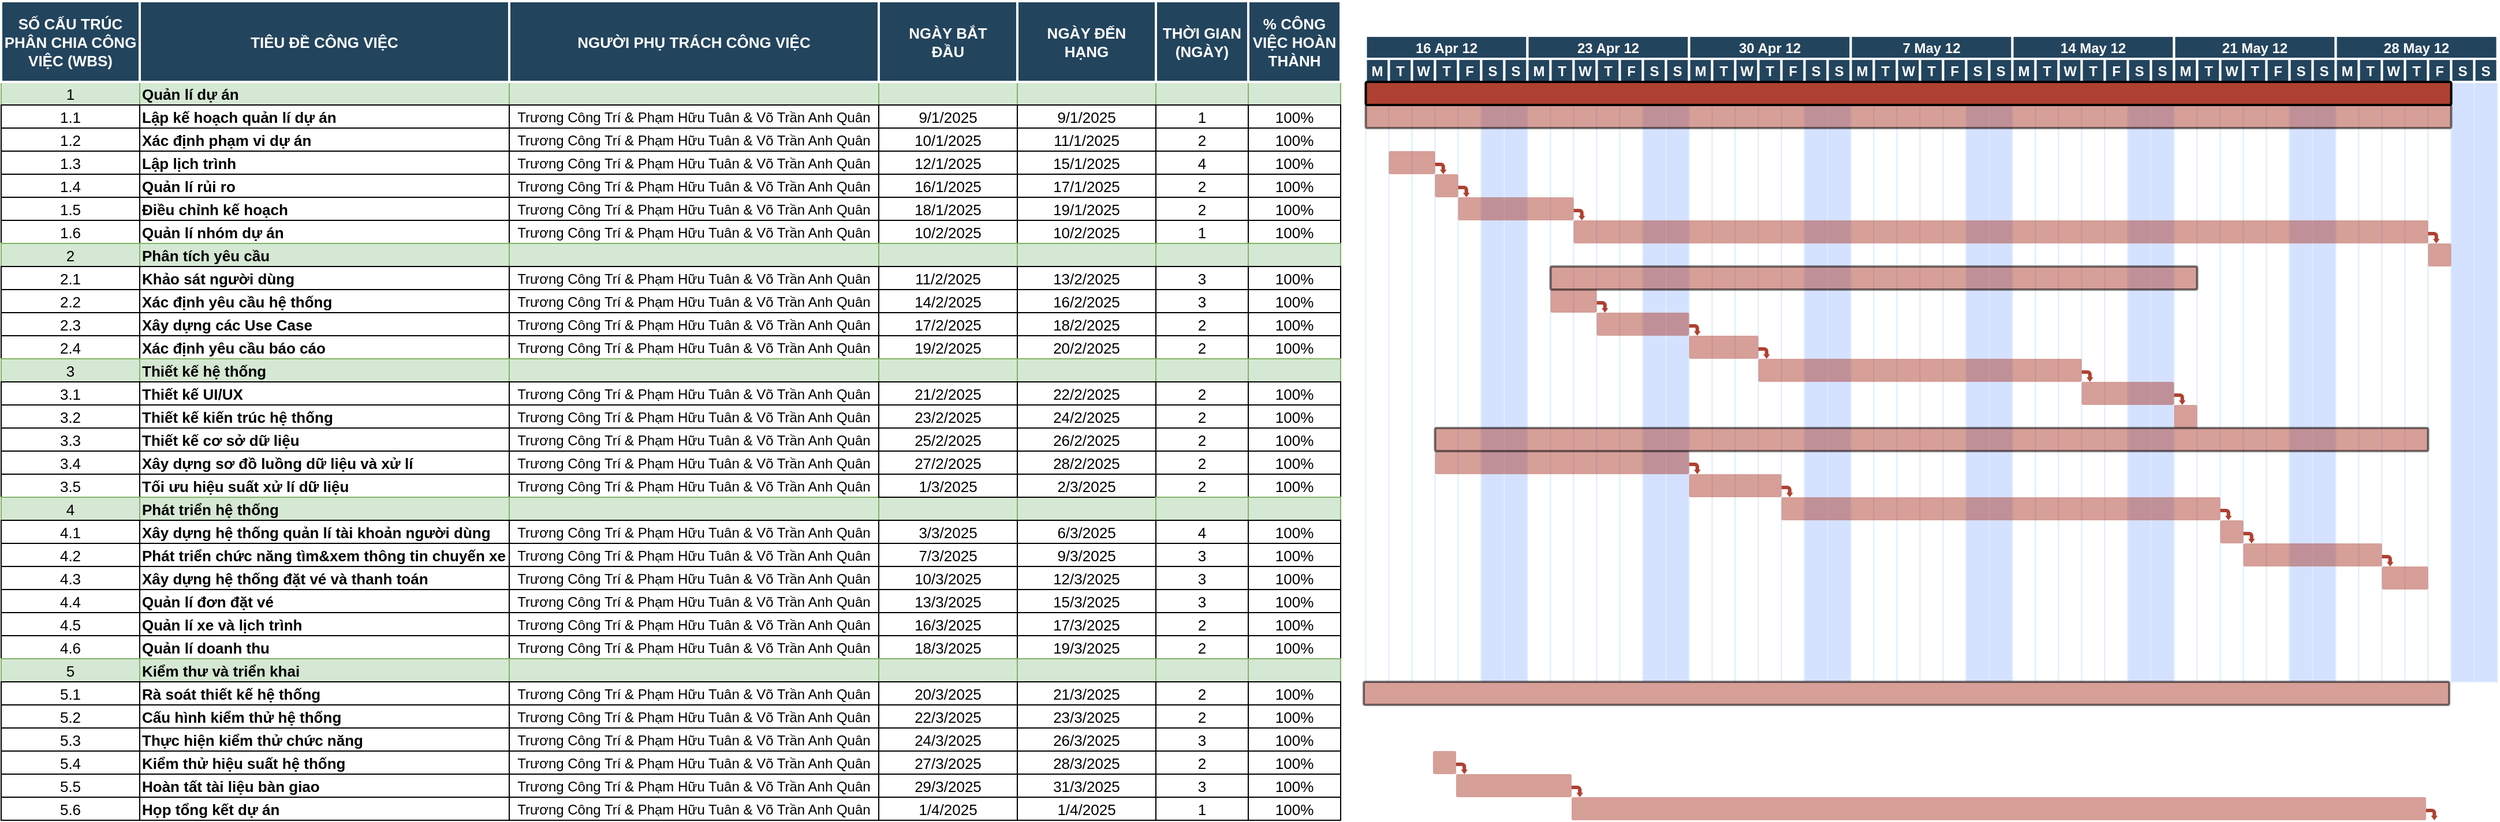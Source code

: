 <mxfile version="26.1.0">
  <diagram name="Page-1" id="8378b5f6-a2b2-b727-a746-972ab9d02e00">
    <mxGraphModel dx="1313" dy="696" grid="1" gridSize="10" guides="1" tooltips="1" connect="0" arrows="1" fold="1" page="1" pageScale="1.5" pageWidth="1600" pageHeight="900" background="none" math="0" shadow="0">
      <root>
        <mxCell id="0" />
        <mxCell id="1" parent="0" />
        <mxCell id="63" value="1" style="strokeColor=#82b366;fillColor=#d5e8d4;fontSize=13;" parent="1" vertex="1">
          <mxGeometry x="520" y="480" width="120" height="20" as="geometry" />
        </mxCell>
        <mxCell id="64" value="Quản lí dự án" style="align=left;strokeColor=#82b366;fillColor=#d5e8d4;fontSize=13;fontStyle=1" parent="1" vertex="1">
          <mxGeometry x="640" y="480" width="320" height="20" as="geometry" />
        </mxCell>
        <mxCell id="65" value="" style="strokeColor=#82b366;fillColor=#d5e8d4;fontSize=13;" parent="1" vertex="1">
          <mxGeometry x="1400" y="480" width="120" height="20" as="geometry" />
        </mxCell>
        <mxCell id="66" value="" style="strokeColor=#82b366;fillColor=#d5e8d4;fontSize=13;" parent="1" vertex="1">
          <mxGeometry x="1520" y="480" width="80" height="20" as="geometry" />
        </mxCell>
        <mxCell id="67" value="" style="strokeColor=#82b366;fillColor=#d5e8d4;fontSize=13;" parent="1" vertex="1">
          <mxGeometry x="1600" y="480" width="80" height="20" as="geometry" />
        </mxCell>
        <mxCell id="68" value="" style="strokeColor=#DEEDFF" parent="1" vertex="1">
          <mxGeometry x="1701.75" y="480.0" width="20" height="520" as="geometry" />
        </mxCell>
        <mxCell id="69" value="1.1" style="fontSize=13;" parent="1" vertex="1">
          <mxGeometry x="520" y="500" width="120" height="20" as="geometry" />
        </mxCell>
        <mxCell id="70" value="Lập kế hoạch quản lí dự án" style="align=left;fontSize=13;fontStyle=1" parent="1" vertex="1">
          <mxGeometry x="640" y="500" width="320" height="20" as="geometry" />
        </mxCell>
        <mxCell id="74" value="1.2" style="fontSize=13;" parent="1" vertex="1">
          <mxGeometry x="520" y="520" width="120" height="20" as="geometry" />
        </mxCell>
        <mxCell id="75" value="Xác định phạm vi dự án" style="align=left;fontSize=13;fontStyle=1" parent="1" vertex="1">
          <mxGeometry x="640" y="520" width="320" height="20" as="geometry" />
        </mxCell>
        <mxCell id="79" value="1.3" style="fontSize=13;" parent="1" vertex="1">
          <mxGeometry x="520" y="540" width="120" height="20" as="geometry" />
        </mxCell>
        <mxCell id="80" value="Lập lịch trình" style="align=left;fontSize=13;fontStyle=1" parent="1" vertex="1">
          <mxGeometry x="640" y="540" width="320" height="20" as="geometry" />
        </mxCell>
        <mxCell id="84" value="1.4" style="fontSize=13;" parent="1" vertex="1">
          <mxGeometry x="520" y="560" width="120" height="20" as="geometry" />
        </mxCell>
        <mxCell id="85" value="Quản lí rủi ro" style="align=left;fontSize=13;fontStyle=1" parent="1" vertex="1">
          <mxGeometry x="640" y="560" width="320" height="20" as="geometry" />
        </mxCell>
        <mxCell id="89" value="1.5" style="fontSize=13;" parent="1" vertex="1">
          <mxGeometry x="520" y="580" width="120" height="20" as="geometry" />
        </mxCell>
        <mxCell id="90" value="Điều chỉnh kế hoạch" style="align=left;fontSize=13;fontStyle=1" parent="1" vertex="1">
          <mxGeometry x="640" y="580" width="320" height="20" as="geometry" />
        </mxCell>
        <mxCell id="94" value="1.6" style="fontSize=13;" parent="1" vertex="1">
          <mxGeometry x="520" y="600" width="120" height="20" as="geometry" />
        </mxCell>
        <mxCell id="95" value="Quản lí nhóm dự án" style="align=left;fontSize=13;fontStyle=1" parent="1" vertex="1">
          <mxGeometry x="640" y="600" width="320" height="20" as="geometry" />
        </mxCell>
        <mxCell id="99" value="2" style="strokeColor=#82b366;fillColor=#d5e8d4;fontSize=13;" parent="1" vertex="1">
          <mxGeometry x="520" y="620" width="120" height="20" as="geometry" />
        </mxCell>
        <mxCell id="100" value="Phân tích yêu cầu" style="align=left;strokeColor=#82b366;fillColor=#d5e8d4;fontSize=13;fontStyle=1" parent="1" vertex="1">
          <mxGeometry x="640" y="620" width="320" height="20" as="geometry" />
        </mxCell>
        <mxCell id="104" value="2.1" style="fontSize=13;" parent="1" vertex="1">
          <mxGeometry x="520" y="640" width="120" height="20" as="geometry" />
        </mxCell>
        <mxCell id="105" value="Khảo sát người dùng" style="align=left;fontSize=13;fontStyle=1" parent="1" vertex="1">
          <mxGeometry x="640" y="640" width="320" height="20" as="geometry" />
        </mxCell>
        <mxCell id="109" value="2.2" style="fontSize=13;" parent="1" vertex="1">
          <mxGeometry x="520" y="660" width="120" height="20" as="geometry" />
        </mxCell>
        <mxCell id="110" value="Xác định yêu cầu hệ thống" style="align=left;fontSize=13;fontStyle=1" parent="1" vertex="1">
          <mxGeometry x="640" y="660" width="320" height="20" as="geometry" />
        </mxCell>
        <mxCell id="114" value="2.3" style="fontSize=13;" parent="1" vertex="1">
          <mxGeometry x="520" y="680" width="120" height="20" as="geometry" />
        </mxCell>
        <mxCell id="115" value="Xây dựng các Use Case" style="align=left;fontSize=13;fontStyle=1" parent="1" vertex="1">
          <mxGeometry x="640" y="680" width="320" height="20" as="geometry" />
        </mxCell>
        <mxCell id="119" value="2.4" style="fontSize=13;" parent="1" vertex="1">
          <mxGeometry x="520" y="700" width="120" height="20" as="geometry" />
        </mxCell>
        <mxCell id="120" value="Xác định yêu cầu báo cáo" style="align=left;fontSize=13;fontStyle=1" parent="1" vertex="1">
          <mxGeometry x="640" y="700" width="320" height="20" as="geometry" />
        </mxCell>
        <mxCell id="124" value="3" style="strokeColor=#82b366;fillColor=#d5e8d4;fontSize=13;" parent="1" vertex="1">
          <mxGeometry x="520" y="720" width="120" height="20" as="geometry" />
        </mxCell>
        <mxCell id="125" value="Thiết kế hệ thống" style="align=left;strokeColor=#82b366;fillColor=#d5e8d4;fontSize=13;fontStyle=1" parent="1" vertex="1">
          <mxGeometry x="640" y="720" width="320" height="20" as="geometry" />
        </mxCell>
        <mxCell id="129" value="3.1" style="fontSize=13;" parent="1" vertex="1">
          <mxGeometry x="520" y="740" width="120" height="20" as="geometry" />
        </mxCell>
        <mxCell id="130" value="Thiết kế UI/UX" style="align=left;fontSize=13;fontStyle=1" parent="1" vertex="1">
          <mxGeometry x="640" y="740" width="320" height="20" as="geometry" />
        </mxCell>
        <mxCell id="134" value="3.2" style="fontSize=13;" parent="1" vertex="1">
          <mxGeometry x="520" y="760" width="120" height="20" as="geometry" />
        </mxCell>
        <mxCell id="135" value="Thiết kế kiến trúc hệ thống" style="align=left;fontSize=13;fontStyle=1" parent="1" vertex="1">
          <mxGeometry x="640" y="760" width="320" height="20" as="geometry" />
        </mxCell>
        <mxCell id="139" value="3.3" style="fontSize=13;" parent="1" vertex="1">
          <mxGeometry x="520" y="780" width="120" height="20" as="geometry" />
        </mxCell>
        <mxCell id="140" value="Thiết kế cơ sở dữ liệu" style="align=left;fontSize=13;fontStyle=1" parent="1" vertex="1">
          <mxGeometry x="640" y="780" width="320" height="20" as="geometry" />
        </mxCell>
        <mxCell id="144" value="3.4" style="fontSize=13;" parent="1" vertex="1">
          <mxGeometry x="520" y="800" width="120" height="20" as="geometry" />
        </mxCell>
        <mxCell id="145" value="Xây dựng sơ đồ luồng dữ liệu và xử lí" style="align=left;fontSize=13;fontStyle=1" parent="1" vertex="1">
          <mxGeometry x="640" y="800" width="320" height="20" as="geometry" />
        </mxCell>
        <mxCell id="149" value="3.5" style="fontSize=13;" parent="1" vertex="1">
          <mxGeometry x="520" y="820" width="120" height="20" as="geometry" />
        </mxCell>
        <mxCell id="150" value="Tối ưu hiệu suất xử lí dữ liệu" style="align=left;fontSize=13;fontStyle=1" parent="1" vertex="1">
          <mxGeometry x="640" y="820" width="320" height="20" as="geometry" />
        </mxCell>
        <mxCell id="154" value="4" style="strokeColor=#82b366;fillColor=#d5e8d4;fontSize=13;" parent="1" vertex="1">
          <mxGeometry x="520" y="840" width="120" height="20" as="geometry" />
        </mxCell>
        <mxCell id="155" value="Phát triển hệ thống" style="align=left;strokeColor=#82b366;fillColor=#d5e8d4;fontSize=13;fontStyle=1" parent="1" vertex="1">
          <mxGeometry x="640" y="840" width="320" height="20" as="geometry" />
        </mxCell>
        <mxCell id="159" value="4.1" style="fontSize=13;" parent="1" vertex="1">
          <mxGeometry x="520" y="860" width="120" height="20" as="geometry" />
        </mxCell>
        <mxCell id="160" value="Xây dựng hệ thống quản lí tài khoản người dùng" style="align=left;fontSize=13;fontStyle=1" parent="1" vertex="1">
          <mxGeometry x="640" y="860" width="320" height="20" as="geometry" />
        </mxCell>
        <mxCell id="164" value="4.2" style="fontSize=13;" parent="1" vertex="1">
          <mxGeometry x="520" y="880" width="120" height="20" as="geometry" />
        </mxCell>
        <mxCell id="165" value="Phát triển chức năng tìm&amp;xem thông tin chuyến xe" style="align=left;fontSize=13;fontStyle=1" parent="1" vertex="1">
          <mxGeometry x="640" y="880" width="320" height="20" as="geometry" />
        </mxCell>
        <mxCell id="169" value="4.3" style="fontSize=13;" parent="1" vertex="1">
          <mxGeometry x="520" y="900" width="120" height="20" as="geometry" />
        </mxCell>
        <mxCell id="170" value="Xây dựng hệ thống đặt vé và thanh toán " style="align=left;fontSize=13;fontStyle=1" parent="1" vertex="1">
          <mxGeometry x="640" y="900" width="320" height="20" as="geometry" />
        </mxCell>
        <mxCell id="174" value="4.4" style="fontSize=13;" parent="1" vertex="1">
          <mxGeometry x="520" y="920" width="120" height="20" as="geometry" />
        </mxCell>
        <mxCell id="175" value="Quản lí đơn đặt vé" style="align=left;fontSize=13;fontStyle=1" parent="1" vertex="1">
          <mxGeometry x="640" y="920" width="320" height="20" as="geometry" />
        </mxCell>
        <mxCell id="179" value="4.5" style="fontSize=13;" parent="1" vertex="1">
          <mxGeometry x="520" y="940" width="120" height="20" as="geometry" />
        </mxCell>
        <mxCell id="180" value="Quản lí xe và lịch trình" style="align=left;fontSize=13;fontStyle=1" parent="1" vertex="1">
          <mxGeometry x="640" y="940" width="320" height="20" as="geometry" />
        </mxCell>
        <mxCell id="184" value="4.6" style="fontSize=13;" parent="1" vertex="1">
          <mxGeometry x="520" y="960" width="120" height="20" as="geometry" />
        </mxCell>
        <mxCell id="185" value="Quản lí doanh thu" style="align=left;fontSize=13;fontStyle=1" parent="1" vertex="1">
          <mxGeometry x="640" y="960" width="320" height="20" as="geometry" />
        </mxCell>
        <mxCell id="189" value="5" style="strokeColor=#82b366;fillColor=#d5e8d4;fontSize=13;" parent="1" vertex="1">
          <mxGeometry x="520" y="980" width="120" height="20" as="geometry" />
        </mxCell>
        <mxCell id="190" value="Kiểm thư và triển khai" style="align=left;strokeColor=#82b366;fillColor=#d5e8d4;fontSize=13;fontStyle=1" parent="1" vertex="1">
          <mxGeometry x="640" y="980" width="320" height="20" as="geometry" />
        </mxCell>
        <mxCell id="194" value="" style="strokeColor=#DEEDFF" parent="1" vertex="1">
          <mxGeometry x="1721.75" y="480.0" width="20" height="520" as="geometry" />
        </mxCell>
        <mxCell id="195" value="" style="strokeColor=#DEEDFF" parent="1" vertex="1">
          <mxGeometry x="1741.75" y="480.0" width="20" height="520" as="geometry" />
        </mxCell>
        <mxCell id="196" value="" style="strokeColor=#DEEDFF" parent="1" vertex="1">
          <mxGeometry x="1761.75" y="480.0" width="20" height="520" as="geometry" />
        </mxCell>
        <mxCell id="197" value="" style="strokeColor=#DEEDFF" parent="1" vertex="1">
          <mxGeometry x="1781.75" y="480.0" width="20" height="520" as="geometry" />
        </mxCell>
        <mxCell id="198" value="" style="strokeColor=#DEEDFF;fillColor=#D4E1FF" parent="1" vertex="1">
          <mxGeometry x="1801.75" y="480.0" width="20" height="520" as="geometry" />
        </mxCell>
        <mxCell id="199" value="" style="strokeColor=#DEEDFF;fillColor=#D4E1FF" parent="1" vertex="1">
          <mxGeometry x="1821.75" y="480.0" width="20" height="520" as="geometry" />
        </mxCell>
        <mxCell id="200" value="" style="strokeColor=#DEEDFF" parent="1" vertex="1">
          <mxGeometry x="1841.75" y="480.0" width="20" height="520" as="geometry" />
        </mxCell>
        <mxCell id="201" value="" style="strokeColor=#DEEDFF" parent="1" vertex="1">
          <mxGeometry x="1861.75" y="480.0" width="20" height="520" as="geometry" />
        </mxCell>
        <mxCell id="202" value="" style="strokeColor=#DEEDFF" parent="1" vertex="1">
          <mxGeometry x="1881.75" y="480.0" width="20" height="520" as="geometry" />
        </mxCell>
        <mxCell id="203" value="" style="strokeColor=#DEEDFF" parent="1" vertex="1">
          <mxGeometry x="1901.75" y="480.0" width="20" height="520" as="geometry" />
        </mxCell>
        <mxCell id="204" value="" style="strokeColor=#DEEDFF" parent="1" vertex="1">
          <mxGeometry x="1921.75" y="480.0" width="20" height="520" as="geometry" />
        </mxCell>
        <mxCell id="205" value="" style="strokeColor=#DEEDFF;fillColor=#D4E1FF" parent="1" vertex="1">
          <mxGeometry x="1941.75" y="480.0" width="20" height="520" as="geometry" />
        </mxCell>
        <mxCell id="206" value="" style="strokeColor=#DEEDFF;fillColor=#D4E1FF" parent="1" vertex="1">
          <mxGeometry x="1961.75" y="480.0" width="20" height="520" as="geometry" />
        </mxCell>
        <mxCell id="207" value="" style="strokeColor=#DEEDFF" parent="1" vertex="1">
          <mxGeometry x="1981.75" y="480.0" width="20" height="520" as="geometry" />
        </mxCell>
        <mxCell id="208" value="" style="strokeColor=#DEEDFF" parent="1" vertex="1">
          <mxGeometry x="2001.75" y="480.0" width="20" height="520" as="geometry" />
        </mxCell>
        <mxCell id="209" value="" style="strokeColor=#DEEDFF" parent="1" vertex="1">
          <mxGeometry x="2021.75" y="480.0" width="20" height="520" as="geometry" />
        </mxCell>
        <mxCell id="210" value="" style="strokeColor=#DEEDFF" parent="1" vertex="1">
          <mxGeometry x="2041.75" y="480.0" width="20" height="520" as="geometry" />
        </mxCell>
        <mxCell id="211" value="" style="strokeColor=#DEEDFF" parent="1" vertex="1">
          <mxGeometry x="2061.75" y="480.0" width="20" height="520" as="geometry" />
        </mxCell>
        <mxCell id="212" value="" style="strokeColor=#DEEDFF;fillColor=#D4E1FF" parent="1" vertex="1">
          <mxGeometry x="2081.75" y="480.0" width="20" height="520" as="geometry" />
        </mxCell>
        <mxCell id="213" value="" style="strokeColor=#DEEDFF;fillColor=#D4E1FF" parent="1" vertex="1">
          <mxGeometry x="2101.75" y="480.0" width="20" height="520" as="geometry" />
        </mxCell>
        <mxCell id="214" value="" style="strokeColor=#DEEDFF" parent="1" vertex="1">
          <mxGeometry x="2121.75" y="480.0" width="20" height="520" as="geometry" />
        </mxCell>
        <mxCell id="215" value="" style="strokeColor=#DEEDFF" parent="1" vertex="1">
          <mxGeometry x="2141.75" y="480.0" width="20" height="520" as="geometry" />
        </mxCell>
        <mxCell id="216" value="" style="strokeColor=#DEEDFF" parent="1" vertex="1">
          <mxGeometry x="2161.75" y="480.0" width="20" height="520" as="geometry" />
        </mxCell>
        <mxCell id="217" value="" style="strokeColor=#DEEDFF" parent="1" vertex="1">
          <mxGeometry x="2181.75" y="480.0" width="20" height="520" as="geometry" />
        </mxCell>
        <mxCell id="218" value="" style="strokeColor=#DEEDFF" parent="1" vertex="1">
          <mxGeometry x="2201.75" y="480.0" width="20" height="520" as="geometry" />
        </mxCell>
        <mxCell id="219" value="" style="strokeColor=#DEEDFF;fillColor=#D4E1FF" parent="1" vertex="1">
          <mxGeometry x="2221.75" y="480.0" width="20" height="520" as="geometry" />
        </mxCell>
        <mxCell id="220" value="" style="strokeColor=#DEEDFF;fillColor=#D4E1FF" parent="1" vertex="1">
          <mxGeometry x="2241.75" y="480.0" width="20" height="520" as="geometry" />
        </mxCell>
        <mxCell id="221" value="" style="strokeColor=#DEEDFF" parent="1" vertex="1">
          <mxGeometry x="2261.75" y="480.0" width="20" height="520" as="geometry" />
        </mxCell>
        <mxCell id="222" value="" style="strokeColor=#DEEDFF" parent="1" vertex="1">
          <mxGeometry x="2281.75" y="480.0" width="20" height="520" as="geometry" />
        </mxCell>
        <mxCell id="223" value="" style="strokeColor=#DEEDFF" parent="1" vertex="1">
          <mxGeometry x="2301.75" y="480.0" width="20" height="520" as="geometry" />
        </mxCell>
        <mxCell id="224" value="" style="strokeColor=#DEEDFF" parent="1" vertex="1">
          <mxGeometry x="2321.75" y="480.0" width="20" height="520" as="geometry" />
        </mxCell>
        <mxCell id="225" value="" style="strokeColor=#DEEDFF" parent="1" vertex="1">
          <mxGeometry x="2341.75" y="480.0" width="20" height="520" as="geometry" />
        </mxCell>
        <mxCell id="226" value="" style="strokeColor=#DEEDFF;fillColor=#D4E1FF" parent="1" vertex="1">
          <mxGeometry x="2361.75" y="480.0" width="20" height="520" as="geometry" />
        </mxCell>
        <mxCell id="227" value="" style="strokeColor=#DEEDFF;fillColor=#D4E1FF" parent="1" vertex="1">
          <mxGeometry x="2381.75" y="480.0" width="20" height="520" as="geometry" />
        </mxCell>
        <mxCell id="228" value="" style="strokeColor=#DEEDFF" parent="1" vertex="1">
          <mxGeometry x="2401.75" y="480.0" width="20" height="520" as="geometry" />
        </mxCell>
        <mxCell id="229" value="" style="strokeColor=#DEEDFF" parent="1" vertex="1">
          <mxGeometry x="2421.75" y="480.0" width="20" height="520" as="geometry" />
        </mxCell>
        <mxCell id="230" value="" style="strokeColor=#DEEDFF" parent="1" vertex="1">
          <mxGeometry x="2441.75" y="480.0" width="20" height="520" as="geometry" />
        </mxCell>
        <mxCell id="231" value="" style="strokeColor=#DEEDFF" parent="1" vertex="1">
          <mxGeometry x="2461.75" y="480.0" width="20" height="520" as="geometry" />
        </mxCell>
        <mxCell id="232" value="" style="strokeColor=#DEEDFF" parent="1" vertex="1">
          <mxGeometry x="2481.75" y="480.0" width="20" height="520" as="geometry" />
        </mxCell>
        <mxCell id="233" value="" style="strokeColor=#DEEDFF;fillColor=#D4E1FF" parent="1" vertex="1">
          <mxGeometry x="2501.75" y="480.0" width="20" height="520" as="geometry" />
        </mxCell>
        <mxCell id="234" value="" style="strokeColor=#DEEDFF;fillColor=#D4E1FF" parent="1" vertex="1">
          <mxGeometry x="2521.75" y="480.0" width="20" height="520" as="geometry" />
        </mxCell>
        <mxCell id="235" value="" style="strokeColor=#DEEDFF" parent="1" vertex="1">
          <mxGeometry x="2541.75" y="480.0" width="20" height="520" as="geometry" />
        </mxCell>
        <mxCell id="236" value="" style="strokeColor=#DEEDFF" parent="1" vertex="1">
          <mxGeometry x="2561.75" y="480.0" width="20" height="520" as="geometry" />
        </mxCell>
        <mxCell id="237" value="" style="strokeColor=#DEEDFF" parent="1" vertex="1">
          <mxGeometry x="2581.75" y="480.0" width="20" height="520" as="geometry" />
        </mxCell>
        <mxCell id="238" value="" style="strokeColor=#DEEDFF" parent="1" vertex="1">
          <mxGeometry x="2601.75" y="480.0" width="20" height="520" as="geometry" />
        </mxCell>
        <mxCell id="239" value="" style="strokeColor=#DEEDFF" parent="1" vertex="1">
          <mxGeometry x="2621.75" y="480.0" width="20" height="520" as="geometry" />
        </mxCell>
        <mxCell id="240" value="" style="strokeColor=#DEEDFF;fillColor=#D4E1FF" parent="1" vertex="1">
          <mxGeometry x="2641.75" y="480.0" width="20" height="520" as="geometry" />
        </mxCell>
        <mxCell id="241" value="" style="strokeColor=#DEEDFF;fillColor=#D4E1FF" parent="1" vertex="1">
          <mxGeometry x="2661.75" y="480.0" width="20" height="520" as="geometry" />
        </mxCell>
        <mxCell id="2" value="TIÊU ĐỀ CÔNG VIỆC" style="fillColor=#23445D;strokeColor=#FFFFFF;strokeWidth=2;fontColor=#FFFFFF;fontStyle=1;fontSize=13;" parent="1" vertex="1">
          <mxGeometry x="640" y="410" width="320" height="70" as="geometry" />
        </mxCell>
        <mxCell id="3" value="SỐ CẤU TRÚC&#xa; PHÂN CHIA CÔNG &#xa;VIỆC (WBS)" style="fillColor=#23445D;strokeColor=#FFFFFF;strokeWidth=2;fontColor=#FFFFFF;fontStyle=1;fontSize=13;" parent="1" vertex="1">
          <mxGeometry x="520" y="410" width="120" height="70" as="geometry" />
        </mxCell>
        <mxCell id="4" value="16 Apr 12" style="fillColor=#23445D;strokeColor=#FFFFFF;strokeWidth=2;fontColor=#FFFFFF;fontStyle=1" parent="1" vertex="1">
          <mxGeometry x="1701.75" y="440.0" width="140" height="20" as="geometry" />
        </mxCell>
        <mxCell id="5" value="M" style="fillColor=#23445D;strokeColor=#FFFFFF;strokeWidth=2;fontColor=#FFFFFF;fontStyle=1" parent="1" vertex="1">
          <mxGeometry x="1701.75" y="460.0" width="20" height="20" as="geometry" />
        </mxCell>
        <mxCell id="6" value="T" style="fillColor=#23445D;strokeColor=#FFFFFF;strokeWidth=2;fontColor=#FFFFFF;fontStyle=1" parent="1" vertex="1">
          <mxGeometry x="1721.75" y="460.0" width="20" height="20" as="geometry" />
        </mxCell>
        <mxCell id="7" value="W" style="fillColor=#23445D;strokeColor=#FFFFFF;strokeWidth=2;fontColor=#FFFFFF;fontStyle=1" parent="1" vertex="1">
          <mxGeometry x="1741.75" y="460.0" width="20" height="20" as="geometry" />
        </mxCell>
        <mxCell id="8" value="T" style="fillColor=#23445D;strokeColor=#FFFFFF;strokeWidth=2;fontColor=#FFFFFF;fontStyle=1" parent="1" vertex="1">
          <mxGeometry x="1761.75" y="460.0" width="20" height="20" as="geometry" />
        </mxCell>
        <mxCell id="9" value="F" style="fillColor=#23445D;strokeColor=#FFFFFF;strokeWidth=2;fontColor=#FFFFFF;fontStyle=1" parent="1" vertex="1">
          <mxGeometry x="1781.75" y="460.0" width="20" height="20" as="geometry" />
        </mxCell>
        <mxCell id="10" value="S" style="fillColor=#23445D;strokeColor=#FFFFFF;strokeWidth=2;fontColor=#FFFFFF;fontStyle=1" parent="1" vertex="1">
          <mxGeometry x="1801.75" y="460.0" width="20" height="20" as="geometry" />
        </mxCell>
        <mxCell id="11" value="S" style="fillColor=#23445D;strokeColor=#FFFFFF;strokeWidth=2;fontColor=#FFFFFF;fontStyle=1" parent="1" vertex="1">
          <mxGeometry x="1821.75" y="460.0" width="20" height="20" as="geometry" />
        </mxCell>
        <mxCell id="12" value="NGÀY ĐẾN&#xa;HẠNG" style="fillColor=#23445D;strokeColor=#FFFFFF;strokeWidth=2;fontColor=#FFFFFF;fontStyle=1;fontSize=13;" parent="1" vertex="1">
          <mxGeometry x="1400" y="410" width="120" height="70" as="geometry" />
        </mxCell>
        <mxCell id="13" value="THỜI GIAN&#xa;(NGÀY)" style="fillColor=#23445D;strokeColor=#FFFFFF;strokeWidth=2;fontColor=#FFFFFF;fontStyle=1;fontSize=13;" parent="1" vertex="1">
          <mxGeometry x="1520" y="410" width="80" height="70" as="geometry" />
        </mxCell>
        <mxCell id="14" value="% CÔNG&#xa; VIỆC HOÀN &#xa;THÀNH" style="fillColor=#23445D;strokeColor=#FFFFFF;strokeWidth=2;fontColor=#FFFFFF;fontStyle=1;fontSize=13;" parent="1" vertex="1">
          <mxGeometry x="1600" y="410" width="80" height="70" as="geometry" />
        </mxCell>
        <mxCell id="15" value="23 Apr 12" style="fillColor=#23445D;strokeColor=#FFFFFF;strokeWidth=2;fontColor=#FFFFFF;fontStyle=1" parent="1" vertex="1">
          <mxGeometry x="1841.75" y="440.0" width="140" height="20" as="geometry" />
        </mxCell>
        <mxCell id="16" value="M" style="fillColor=#23445D;strokeColor=#FFFFFF;strokeWidth=2;fontColor=#FFFFFF;fontStyle=1" parent="1" vertex="1">
          <mxGeometry x="1841.75" y="460.0" width="20" height="20" as="geometry" />
        </mxCell>
        <mxCell id="17" value="T" style="fillColor=#23445D;strokeColor=#FFFFFF;strokeWidth=2;fontColor=#FFFFFF;fontStyle=1" parent="1" vertex="1">
          <mxGeometry x="1861.75" y="460.0" width="20" height="20" as="geometry" />
        </mxCell>
        <mxCell id="18" value="W" style="fillColor=#23445D;strokeColor=#FFFFFF;strokeWidth=2;fontColor=#FFFFFF;fontStyle=1" parent="1" vertex="1">
          <mxGeometry x="1881.75" y="460.0" width="20" height="20" as="geometry" />
        </mxCell>
        <mxCell id="19" value="T" style="fillColor=#23445D;strokeColor=#FFFFFF;strokeWidth=2;fontColor=#FFFFFF;fontStyle=1" parent="1" vertex="1">
          <mxGeometry x="1901.75" y="460.0" width="20" height="20" as="geometry" />
        </mxCell>
        <mxCell id="20" value="F" style="fillColor=#23445D;strokeColor=#FFFFFF;strokeWidth=2;fontColor=#FFFFFF;fontStyle=1" parent="1" vertex="1">
          <mxGeometry x="1921.75" y="460.0" width="20" height="20" as="geometry" />
        </mxCell>
        <mxCell id="21" value="S" style="fillColor=#23445D;strokeColor=#FFFFFF;strokeWidth=2;fontColor=#FFFFFF;fontStyle=1" parent="1" vertex="1">
          <mxGeometry x="1941.75" y="460.0" width="20" height="20" as="geometry" />
        </mxCell>
        <mxCell id="22" value="S" style="fillColor=#23445D;strokeColor=#FFFFFF;strokeWidth=2;fontColor=#FFFFFF;fontStyle=1" parent="1" vertex="1">
          <mxGeometry x="1961.75" y="460.0" width="20" height="20" as="geometry" />
        </mxCell>
        <mxCell id="23" value="30 Apr 12" style="fillColor=#23445D;strokeColor=#FFFFFF;strokeWidth=2;fontColor=#FFFFFF;fontStyle=1" parent="1" vertex="1">
          <mxGeometry x="1981.75" y="440.0" width="140" height="20" as="geometry" />
        </mxCell>
        <mxCell id="24" value="M" style="fillColor=#23445D;strokeColor=#FFFFFF;strokeWidth=2;fontColor=#FFFFFF;fontStyle=1" parent="1" vertex="1">
          <mxGeometry x="1981.75" y="460.0" width="20" height="20" as="geometry" />
        </mxCell>
        <mxCell id="25" value="T" style="fillColor=#23445D;strokeColor=#FFFFFF;strokeWidth=2;fontColor=#FFFFFF;fontStyle=1" parent="1" vertex="1">
          <mxGeometry x="2001.75" y="460.0" width="20" height="20" as="geometry" />
        </mxCell>
        <mxCell id="26" value="W" style="fillColor=#23445D;strokeColor=#FFFFFF;strokeWidth=2;fontColor=#FFFFFF;fontStyle=1" parent="1" vertex="1">
          <mxGeometry x="2021.75" y="460.0" width="20" height="20" as="geometry" />
        </mxCell>
        <mxCell id="27" value="T" style="fillColor=#23445D;strokeColor=#FFFFFF;strokeWidth=2;fontColor=#FFFFFF;fontStyle=1" parent="1" vertex="1">
          <mxGeometry x="2041.75" y="460.0" width="20" height="20" as="geometry" />
        </mxCell>
        <mxCell id="28" value="F" style="fillColor=#23445D;strokeColor=#FFFFFF;strokeWidth=2;fontColor=#FFFFFF;fontStyle=1" parent="1" vertex="1">
          <mxGeometry x="2061.75" y="460.0" width="20" height="20" as="geometry" />
        </mxCell>
        <mxCell id="29" value="S" style="fillColor=#23445D;strokeColor=#FFFFFF;strokeWidth=2;fontColor=#FFFFFF;fontStyle=1" parent="1" vertex="1">
          <mxGeometry x="2081.75" y="460.0" width="20" height="20" as="geometry" />
        </mxCell>
        <mxCell id="30" value="S" style="fillColor=#23445D;strokeColor=#FFFFFF;strokeWidth=2;fontColor=#FFFFFF;fontStyle=1" parent="1" vertex="1">
          <mxGeometry x="2101.75" y="460.0" width="20" height="20" as="geometry" />
        </mxCell>
        <mxCell id="31" value="7 May 12" style="fillColor=#23445D;strokeColor=#FFFFFF;strokeWidth=2;fontColor=#FFFFFF;fontStyle=1" parent="1" vertex="1">
          <mxGeometry x="2121.75" y="440.0" width="140" height="20" as="geometry" />
        </mxCell>
        <mxCell id="32" value="M" style="fillColor=#23445D;strokeColor=#FFFFFF;strokeWidth=2;fontColor=#FFFFFF;fontStyle=1" parent="1" vertex="1">
          <mxGeometry x="2121.75" y="460.0" width="20" height="20" as="geometry" />
        </mxCell>
        <mxCell id="33" value="T" style="fillColor=#23445D;strokeColor=#FFFFFF;strokeWidth=2;fontColor=#FFFFFF;fontStyle=1" parent="1" vertex="1">
          <mxGeometry x="2141.75" y="460.0" width="20" height="20" as="geometry" />
        </mxCell>
        <mxCell id="34" value="W" style="fillColor=#23445D;strokeColor=#FFFFFF;strokeWidth=2;fontColor=#FFFFFF;fontStyle=1" parent="1" vertex="1">
          <mxGeometry x="2161.75" y="460.0" width="20" height="20" as="geometry" />
        </mxCell>
        <mxCell id="35" value="T" style="fillColor=#23445D;strokeColor=#FFFFFF;strokeWidth=2;fontColor=#FFFFFF;fontStyle=1" parent="1" vertex="1">
          <mxGeometry x="2181.75" y="460.0" width="20" height="20" as="geometry" />
        </mxCell>
        <mxCell id="36" value="F" style="fillColor=#23445D;strokeColor=#FFFFFF;strokeWidth=2;fontColor=#FFFFFF;fontStyle=1" parent="1" vertex="1">
          <mxGeometry x="2201.75" y="460" width="20" height="20" as="geometry" />
        </mxCell>
        <mxCell id="37" value="S" style="fillColor=#23445D;strokeColor=#FFFFFF;strokeWidth=2;fontColor=#FFFFFF;fontStyle=1" parent="1" vertex="1">
          <mxGeometry x="2221.75" y="460" width="20" height="20" as="geometry" />
        </mxCell>
        <mxCell id="38" value="S" style="fillColor=#23445D;strokeColor=#FFFFFF;strokeWidth=2;fontColor=#FFFFFF;fontStyle=1" parent="1" vertex="1">
          <mxGeometry x="2241.75" y="460" width="20" height="20" as="geometry" />
        </mxCell>
        <mxCell id="39" value="14 May 12" style="fillColor=#23445D;strokeColor=#FFFFFF;strokeWidth=2;fontColor=#FFFFFF;fontStyle=1" parent="1" vertex="1">
          <mxGeometry x="2261.75" y="440.0" width="140" height="20" as="geometry" />
        </mxCell>
        <mxCell id="40" value="M" style="fillColor=#23445D;strokeColor=#FFFFFF;strokeWidth=2;fontColor=#FFFFFF;fontStyle=1" parent="1" vertex="1">
          <mxGeometry x="2261.75" y="460.0" width="20" height="20" as="geometry" />
        </mxCell>
        <mxCell id="41" value="T" style="fillColor=#23445D;strokeColor=#FFFFFF;strokeWidth=2;fontColor=#FFFFFF;fontStyle=1" parent="1" vertex="1">
          <mxGeometry x="2281.75" y="460.0" width="20" height="20" as="geometry" />
        </mxCell>
        <mxCell id="42" value="W" style="fillColor=#23445D;strokeColor=#FFFFFF;strokeWidth=2;fontColor=#FFFFFF;fontStyle=1" parent="1" vertex="1">
          <mxGeometry x="2301.75" y="460.0" width="20" height="20" as="geometry" />
        </mxCell>
        <mxCell id="43" value="T" style="fillColor=#23445D;strokeColor=#FFFFFF;strokeWidth=2;fontColor=#FFFFFF;fontStyle=1" parent="1" vertex="1">
          <mxGeometry x="2321.75" y="460.0" width="20" height="20" as="geometry" />
        </mxCell>
        <mxCell id="44" value="F" style="fillColor=#23445D;strokeColor=#FFFFFF;strokeWidth=2;fontColor=#FFFFFF;fontStyle=1" parent="1" vertex="1">
          <mxGeometry x="2341.75" y="460" width="20" height="20" as="geometry" />
        </mxCell>
        <mxCell id="45" value="S" style="fillColor=#23445D;strokeColor=#FFFFFF;strokeWidth=2;fontColor=#FFFFFF;fontStyle=1" parent="1" vertex="1">
          <mxGeometry x="2361.75" y="460" width="20" height="20" as="geometry" />
        </mxCell>
        <mxCell id="46" value="S" style="fillColor=#23445D;strokeColor=#FFFFFF;strokeWidth=2;fontColor=#FFFFFF;fontStyle=1" parent="1" vertex="1">
          <mxGeometry x="2381.75" y="460" width="20" height="20" as="geometry" />
        </mxCell>
        <mxCell id="47" value="21 May 12" style="fillColor=#23445D;strokeColor=#FFFFFF;strokeWidth=2;fontColor=#FFFFFF;fontStyle=1" parent="1" vertex="1">
          <mxGeometry x="2401.75" y="440" width="140" height="20" as="geometry" />
        </mxCell>
        <mxCell id="48" value="M" style="fillColor=#23445D;strokeColor=#FFFFFF;strokeWidth=2;fontColor=#FFFFFF;fontStyle=1" parent="1" vertex="1">
          <mxGeometry x="2401.75" y="460" width="20" height="20" as="geometry" />
        </mxCell>
        <mxCell id="49" value="T" style="fillColor=#23445D;strokeColor=#FFFFFF;strokeWidth=2;fontColor=#FFFFFF;fontStyle=1" parent="1" vertex="1">
          <mxGeometry x="2421.75" y="460" width="20" height="20" as="geometry" />
        </mxCell>
        <mxCell id="50" value="W" style="fillColor=#23445D;strokeColor=#FFFFFF;strokeWidth=2;fontColor=#FFFFFF;fontStyle=1" parent="1" vertex="1">
          <mxGeometry x="2441.75" y="460" width="20" height="20" as="geometry" />
        </mxCell>
        <mxCell id="51" value="T" style="fillColor=#23445D;strokeColor=#FFFFFF;strokeWidth=2;fontColor=#FFFFFF;fontStyle=1" parent="1" vertex="1">
          <mxGeometry x="2461.75" y="460" width="20" height="20" as="geometry" />
        </mxCell>
        <mxCell id="52" value="F" style="fillColor=#23445D;strokeColor=#FFFFFF;strokeWidth=2;fontColor=#FFFFFF;fontStyle=1" parent="1" vertex="1">
          <mxGeometry x="2481.75" y="460" width="20" height="20" as="geometry" />
        </mxCell>
        <mxCell id="53" value="S" style="fillColor=#23445D;strokeColor=#FFFFFF;strokeWidth=2;fontColor=#FFFFFF;fontStyle=1" parent="1" vertex="1">
          <mxGeometry x="2501.75" y="460" width="20" height="20" as="geometry" />
        </mxCell>
        <mxCell id="54" value="S" style="fillColor=#23445D;strokeColor=#FFFFFF;strokeWidth=2;fontColor=#FFFFFF;fontStyle=1" parent="1" vertex="1">
          <mxGeometry x="2521.75" y="460" width="20" height="20" as="geometry" />
        </mxCell>
        <mxCell id="55" value="28 May 12" style="fillColor=#23445D;strokeColor=#FFFFFF;strokeWidth=2;fontColor=#FFFFFF;fontStyle=1" parent="1" vertex="1">
          <mxGeometry x="2541.75" y="440.0" width="140" height="20" as="geometry" />
        </mxCell>
        <mxCell id="56" value="M" style="fillColor=#23445D;strokeColor=#FFFFFF;strokeWidth=2;fontColor=#FFFFFF;fontStyle=1" parent="1" vertex="1">
          <mxGeometry x="2541.75" y="460.0" width="20" height="20" as="geometry" />
        </mxCell>
        <mxCell id="57" value="T" style="fillColor=#23445D;strokeColor=#FFFFFF;strokeWidth=2;fontColor=#FFFFFF;fontStyle=1" parent="1" vertex="1">
          <mxGeometry x="2561.75" y="460.0" width="20" height="20" as="geometry" />
        </mxCell>
        <mxCell id="58" value="W" style="fillColor=#23445D;strokeColor=#FFFFFF;strokeWidth=2;fontColor=#FFFFFF;fontStyle=1" parent="1" vertex="1">
          <mxGeometry x="2581.75" y="460.0" width="20" height="20" as="geometry" />
        </mxCell>
        <mxCell id="59" value="T" style="fillColor=#23445D;strokeColor=#FFFFFF;strokeWidth=2;fontColor=#FFFFFF;fontStyle=1" parent="1" vertex="1">
          <mxGeometry x="2601.75" y="460.0" width="20" height="20" as="geometry" />
        </mxCell>
        <mxCell id="60" value="F" style="fillColor=#23445D;strokeColor=#FFFFFF;strokeWidth=2;fontColor=#FFFFFF;fontStyle=1" parent="1" vertex="1">
          <mxGeometry x="2621.75" y="460.0" width="20" height="20" as="geometry" />
        </mxCell>
        <mxCell id="61" value="S" style="fillColor=#23445D;strokeColor=#FFFFFF;strokeWidth=2;fontColor=#FFFFFF;fontStyle=1" parent="1" vertex="1">
          <mxGeometry x="2641.75" y="460.0" width="20" height="20" as="geometry" />
        </mxCell>
        <mxCell id="62" value="S" style="fillColor=#23445D;strokeColor=#FFFFFF;strokeWidth=2;fontColor=#FFFFFF;fontStyle=1" parent="1" vertex="1">
          <mxGeometry x="2661.75" y="460.0" width="20" height="20" as="geometry" />
        </mxCell>
        <mxCell id="242" value="" style="shape=mxgraph.flowchart.process;fillColor=#AE4132;strokeColor=#000000;strokeWidth=2;opacity=50" parent="1" vertex="1">
          <mxGeometry x="1701.75" y="500.0" width="940.0" height="20.0" as="geometry" />
        </mxCell>
        <mxCell id="245" value="" style="shape=mxgraph.flowchart.process;fillColor=#AE4132;strokeColor=none;strokeWidth=2;opacity=50" parent="1" vertex="1">
          <mxGeometry x="1721.75" y="540.0" width="40.0" height="20.0" as="geometry" />
        </mxCell>
        <mxCell id="246" value="" style="shape=mxgraph.flowchart.process;fillColor=#AE4132;strokeColor=none;strokeWidth=2;opacity=50" parent="1" vertex="1">
          <mxGeometry x="1761.75" y="560.0" width="20.0" height="20.0" as="geometry" />
        </mxCell>
        <mxCell id="247" value="" style="shape=mxgraph.flowchart.process;fillColor=#AE4132;strokeColor=none;strokeWidth=2;opacity=50" parent="1" vertex="1">
          <mxGeometry x="1881.75" y="600.0" width="740.0" height="20.0" as="geometry" />
        </mxCell>
        <mxCell id="248" value="" style="shape=mxgraph.flowchart.process;fillColor=#AE4132;strokeColor=none;strokeWidth=2;opacity=50" parent="1" vertex="1">
          <mxGeometry x="2621.75" y="620.0" width="20.0" height="20.0" as="geometry" />
        </mxCell>
        <mxCell id="249" value="" style="shape=mxgraph.arrows.bent_right_arrow;fillColor=#AE4132;strokeColor=none;strokeWidth=2;direction=south" parent="1" vertex="1">
          <mxGeometry x="1761.75" y="550.0" width="10.0" height="10.0" as="geometry" />
        </mxCell>
        <mxCell id="250" value="" style="shape=mxgraph.arrows.bent_right_arrow;fillColor=#AE4132;strokeColor=none;strokeWidth=2;direction=south" parent="1" vertex="1">
          <mxGeometry x="1781.75" y="570.0" width="10.0" height="10.0" as="geometry" />
        </mxCell>
        <mxCell id="251" value="" style="shape=mxgraph.arrows.bent_right_arrow;fillColor=#AE4132;strokeColor=none;strokeWidth=2;direction=south" parent="1" vertex="1">
          <mxGeometry x="2621.75" y="610.0" width="10.0" height="10.0" as="geometry" />
        </mxCell>
        <mxCell id="252" value="" style="shape=mxgraph.flowchart.process;fillColor=#AE4132;strokeColor=none;strokeWidth=2;opacity=50" parent="1" vertex="1">
          <mxGeometry x="1781.75" y="580.0" width="100.0" height="20.0" as="geometry" />
        </mxCell>
        <mxCell id="253" value="" style="shape=mxgraph.arrows.bent_right_arrow;fillColor=#AE4132;strokeColor=none;strokeWidth=2;direction=south" parent="1" vertex="1">
          <mxGeometry x="1881.75" y="590.0" width="10.0" height="10.0" as="geometry" />
        </mxCell>
        <mxCell id="254" value="" style="shape=mxgraph.flowchart.process;fillColor=#AE4132;strokeColor=#000000;strokeWidth=2;opacity=100" parent="1" vertex="1">
          <mxGeometry x="1701.75" y="480" width="940.0" height="20.0" as="geometry" />
        </mxCell>
        <mxCell id="255" value="" style="shape=mxgraph.flowchart.process;fillColor=#AE4132;strokeColor=none;strokeWidth=2;opacity=50" parent="1" vertex="1">
          <mxGeometry x="1861.75" y="660.0" width="40" height="20.0" as="geometry" />
        </mxCell>
        <mxCell id="256" value="" style="shape=mxgraph.flowchart.process;fillColor=#AE4132;strokeColor=#000000;strokeWidth=2;opacity=50" parent="1" vertex="1">
          <mxGeometry x="1861.75" y="640.0" width="560" height="20.0" as="geometry" />
        </mxCell>
        <mxCell id="257" value="" style="shape=mxgraph.flowchart.process;fillColor=#AE4132;strokeColor=none;strokeWidth=2;opacity=50" parent="1" vertex="1">
          <mxGeometry x="1901.75" y="680.0" width="80.0" height="20.0" as="geometry" />
        </mxCell>
        <mxCell id="258" value="" style="shape=mxgraph.flowchart.process;fillColor=#AE4132;strokeColor=none;strokeWidth=2;opacity=50" parent="1" vertex="1">
          <mxGeometry x="1981.75" y="700.0" width="60.0" height="20.0" as="geometry" />
        </mxCell>
        <mxCell id="259" value="" style="shape=mxgraph.flowchart.process;fillColor=#AE4132;strokeColor=none;strokeWidth=2;opacity=50" parent="1" vertex="1">
          <mxGeometry x="2041.75" y="720.0" width="280.0" height="20.0" as="geometry" />
        </mxCell>
        <mxCell id="260" value="" style="shape=mxgraph.flowchart.process;fillColor=#AE4132;strokeColor=none;strokeWidth=2;opacity=50" parent="1" vertex="1">
          <mxGeometry x="2321.75" y="740.0" width="80.0" height="20.0" as="geometry" />
        </mxCell>
        <mxCell id="261" value="" style="shape=mxgraph.flowchart.process;fillColor=#AE4132;strokeColor=none;strokeWidth=2;opacity=50" parent="1" vertex="1">
          <mxGeometry x="2401.75" y="760.0" width="20.0" height="20.0" as="geometry" />
        </mxCell>
        <mxCell id="262" value="" style="shape=mxgraph.flowchart.process;fillColor=#AE4132;strokeColor=none;strokeWidth=2;opacity=50" parent="1" vertex="1">
          <mxGeometry x="1761.75" y="800.0" width="220.0" height="20.0" as="geometry" />
        </mxCell>
        <mxCell id="263" value="" style="shape=mxgraph.flowchart.process;fillColor=#AE4132;strokeColor=none;strokeWidth=2;opacity=50" parent="1" vertex="1">
          <mxGeometry x="1981.75" y="820.0" width="80.0" height="20.0" as="geometry" />
        </mxCell>
        <mxCell id="264" value="" style="shape=mxgraph.flowchart.process;fillColor=#AE4132;strokeColor=none;strokeWidth=2;opacity=50" parent="1" vertex="1">
          <mxGeometry x="2061.75" y="840.0" width="380.0" height="20.0" as="geometry" />
        </mxCell>
        <mxCell id="265" value="" style="shape=mxgraph.flowchart.process;fillColor=#AE4132;strokeColor=none;strokeWidth=2;opacity=50" parent="1" vertex="1">
          <mxGeometry x="2441.75" y="860.0" width="20.0" height="20.0" as="geometry" />
        </mxCell>
        <mxCell id="266" value="" style="shape=mxgraph.flowchart.process;fillColor=#AE4132;strokeColor=none;strokeWidth=2;opacity=50" parent="1" vertex="1">
          <mxGeometry x="2461.75" y="880.0" width="120.0" height="20.0" as="geometry" />
        </mxCell>
        <mxCell id="267" value="" style="shape=mxgraph.flowchart.process;fillColor=#AE4132;strokeColor=none;strokeWidth=2;opacity=50" parent="1" vertex="1">
          <mxGeometry x="2581.75" y="900.0" width="40" height="20.0" as="geometry" />
        </mxCell>
        <mxCell id="268" value="" style="shape=mxgraph.flowchart.process;fillColor=#AE4132;strokeColor=#000000;strokeWidth=2;opacity=50" parent="1" vertex="1">
          <mxGeometry x="1761.75" y="780.0" width="860" height="20.0" as="geometry" />
        </mxCell>
        <mxCell id="269" value="" style="shape=mxgraph.arrows.bent_right_arrow;fillColor=#AE4132;strokeColor=none;strokeWidth=2;direction=south" parent="1" vertex="1">
          <mxGeometry x="1901.75" y="670.0" width="10.0" height="10.0" as="geometry" />
        </mxCell>
        <mxCell id="270" value="" style="shape=mxgraph.arrows.bent_right_arrow;fillColor=#AE4132;strokeColor=none;strokeWidth=2;direction=south" parent="1" vertex="1">
          <mxGeometry x="1981.75" y="690.0" width="10.0" height="10.0" as="geometry" />
        </mxCell>
        <mxCell id="271" value="" style="shape=mxgraph.arrows.bent_right_arrow;fillColor=#AE4132;strokeColor=none;strokeWidth=2;direction=south" parent="1" vertex="1">
          <mxGeometry x="2041.75" y="710.0" width="10.0" height="10.0" as="geometry" />
        </mxCell>
        <mxCell id="272" value="" style="shape=mxgraph.arrows.bent_right_arrow;fillColor=#AE4132;strokeColor=none;strokeWidth=2;direction=south" parent="1" vertex="1">
          <mxGeometry x="2321.75" y="730.0" width="10.0" height="10.0" as="geometry" />
        </mxCell>
        <mxCell id="273" value="" style="shape=mxgraph.arrows.bent_right_arrow;fillColor=#AE4132;strokeColor=none;strokeWidth=2;direction=south" parent="1" vertex="1">
          <mxGeometry x="2401.75" y="750.0" width="10.0" height="10.0" as="geometry" />
        </mxCell>
        <mxCell id="274" value="" style="shape=mxgraph.arrows.bent_right_arrow;fillColor=#AE4132;strokeColor=none;strokeWidth=2;direction=south" parent="1" vertex="1">
          <mxGeometry x="1981.75" y="810.0" width="10.0" height="10.0" as="geometry" />
        </mxCell>
        <mxCell id="275" value="" style="shape=mxgraph.arrows.bent_right_arrow;fillColor=#AE4132;strokeColor=none;strokeWidth=2;direction=south" parent="1" vertex="1">
          <mxGeometry x="2061.75" y="830.0" width="10.0" height="10.0" as="geometry" />
        </mxCell>
        <mxCell id="276" value="" style="shape=mxgraph.arrows.bent_right_arrow;fillColor=#AE4132;strokeColor=none;strokeWidth=2;direction=south" parent="1" vertex="1">
          <mxGeometry x="2441.75" y="850.0" width="10.0" height="10.0" as="geometry" />
        </mxCell>
        <mxCell id="277" value="" style="shape=mxgraph.arrows.bent_right_arrow;fillColor=#AE4132;strokeColor=none;strokeWidth=2;direction=south" parent="1" vertex="1">
          <mxGeometry x="2461.75" y="870.0" width="10.0" height="10.0" as="geometry" />
        </mxCell>
        <mxCell id="278" value="" style="shape=mxgraph.arrows.bent_right_arrow;fillColor=#AE4132;strokeColor=none;strokeWidth=2;direction=south" parent="1" vertex="1">
          <mxGeometry x="2581.75" y="890.0" width="10.0" height="10.0" as="geometry" />
        </mxCell>
        <mxCell id="N6iVnPfqX5solzvo0P7z-278" value="" style="strokeColor=#82b366;fillColor=#d5e8d4;" vertex="1" parent="1">
          <mxGeometry x="960" y="480" width="320" height="20" as="geometry" />
        </mxCell>
        <mxCell id="N6iVnPfqX5solzvo0P7z-279" value="Trương Công Trí &amp; Phạm Hữu Tuân &amp; Võ Trần Anh Quân" style="" vertex="1" parent="1">
          <mxGeometry x="960" y="500" width="320" height="20" as="geometry" />
        </mxCell>
        <mxCell id="N6iVnPfqX5solzvo0P7z-304" value="NGƯỜI PHỤ TRÁCH CÔNG VIỆC" style="fillColor=#23445D;strokeColor=#FFFFFF;strokeWidth=2;fontColor=#FFFFFF;fontStyle=1;fontSize=13;" vertex="1" parent="1">
          <mxGeometry x="960" y="410" width="320" height="70" as="geometry" />
        </mxCell>
        <mxCell id="N6iVnPfqX5solzvo0P7z-305" value="" style="strokeColor=#82b366;fillColor=#d5e8d4;fontSize=13;" vertex="1" parent="1">
          <mxGeometry x="1280" y="480" width="120" height="20" as="geometry" />
        </mxCell>
        <mxCell id="N6iVnPfqX5solzvo0P7z-306" value="9/1/2025" style="fontSize=13;" vertex="1" parent="1">
          <mxGeometry x="1280" y="500" width="120" height="20" as="geometry" />
        </mxCell>
        <mxCell id="N6iVnPfqX5solzvo0P7z-329" value="NGÀY BẮT&#xa;ĐẦU" style="fillColor=#23445D;strokeColor=#FFFFFF;strokeWidth=2;fontColor=#FFFFFF;fontStyle=1;fontSize=13;" vertex="1" parent="1">
          <mxGeometry x="1280" y="410" width="120" height="70" as="geometry" />
        </mxCell>
        <mxCell id="N6iVnPfqX5solzvo0P7z-385" value="5.1" style="fontSize=13;" vertex="1" parent="1">
          <mxGeometry x="520" y="1000" width="120" height="20" as="geometry" />
        </mxCell>
        <mxCell id="N6iVnPfqX5solzvo0P7z-386" value="Rà soát thiết kế hệ thống" style="align=left;fontSize=13;fontStyle=1" vertex="1" parent="1">
          <mxGeometry x="640" y="1000" width="320" height="20" as="geometry" />
        </mxCell>
        <mxCell id="N6iVnPfqX5solzvo0P7z-390" value="5.2" style="fontSize=13;" vertex="1" parent="1">
          <mxGeometry x="520" y="1020" width="120" height="20" as="geometry" />
        </mxCell>
        <mxCell id="N6iVnPfqX5solzvo0P7z-391" value="Cấu hình kiểm thử hệ thống" style="align=left;fontSize=13;fontStyle=1" vertex="1" parent="1">
          <mxGeometry x="640" y="1020" width="320" height="20" as="geometry" />
        </mxCell>
        <mxCell id="N6iVnPfqX5solzvo0P7z-395" value="5.3" style="fontSize=13;" vertex="1" parent="1">
          <mxGeometry x="520" y="1040" width="120" height="20" as="geometry" />
        </mxCell>
        <mxCell id="N6iVnPfqX5solzvo0P7z-396" value="Thực hiện kiểm thử chức năng" style="align=left;fontSize=13;fontStyle=1" vertex="1" parent="1">
          <mxGeometry x="640" y="1040" width="320" height="20" as="geometry" />
        </mxCell>
        <mxCell id="N6iVnPfqX5solzvo0P7z-400" value="5.4" style="fontSize=13;" vertex="1" parent="1">
          <mxGeometry x="520" y="1060" width="120" height="20" as="geometry" />
        </mxCell>
        <mxCell id="N6iVnPfqX5solzvo0P7z-401" value="Kiểm thử hiệu suất hệ thống" style="align=left;fontSize=13;fontStyle=1" vertex="1" parent="1">
          <mxGeometry x="640" y="1060" width="320" height="20" as="geometry" />
        </mxCell>
        <mxCell id="N6iVnPfqX5solzvo0P7z-405" value="5.5" style="fontSize=13;" vertex="1" parent="1">
          <mxGeometry x="520" y="1080" width="120" height="20" as="geometry" />
        </mxCell>
        <mxCell id="N6iVnPfqX5solzvo0P7z-406" value="Hoàn tất tài liệu bàn giao" style="align=left;fontSize=13;fontStyle=1" vertex="1" parent="1">
          <mxGeometry x="640" y="1080" width="320" height="20" as="geometry" />
        </mxCell>
        <mxCell id="N6iVnPfqX5solzvo0P7z-410" value="5.6" style="fontSize=13;" vertex="1" parent="1">
          <mxGeometry x="520" y="1100" width="120" height="20" as="geometry" />
        </mxCell>
        <mxCell id="N6iVnPfqX5solzvo0P7z-411" value="Họp tổng kết dự án" style="align=left;fontSize=13;fontStyle=1" vertex="1" parent="1">
          <mxGeometry x="640" y="1100" width="320" height="20" as="geometry" />
        </mxCell>
        <mxCell id="N6iVnPfqX5solzvo0P7z-415" value="" style="shape=mxgraph.flowchart.process;fillColor=#AE4132;strokeColor=#000000;strokeWidth=2;opacity=50" vertex="1" parent="1">
          <mxGeometry x="1700.0" y="1000.0" width="940.0" height="20.0" as="geometry" />
        </mxCell>
        <mxCell id="N6iVnPfqX5solzvo0P7z-419" value="" style="shape=mxgraph.flowchart.process;fillColor=#AE4132;strokeColor=none;strokeWidth=2;opacity=50" vertex="1" parent="1">
          <mxGeometry x="1760.0" y="1060.0" width="20.0" height="20.0" as="geometry" />
        </mxCell>
        <mxCell id="N6iVnPfqX5solzvo0P7z-420" value="" style="shape=mxgraph.flowchart.process;fillColor=#AE4132;strokeColor=none;strokeWidth=2;opacity=50" vertex="1" parent="1">
          <mxGeometry x="1880.0" y="1100.0" width="740.0" height="20.0" as="geometry" />
        </mxCell>
        <mxCell id="N6iVnPfqX5solzvo0P7z-422" value="" style="shape=mxgraph.arrows.bent_right_arrow;fillColor=#AE4132;strokeColor=none;strokeWidth=2;direction=south" vertex="1" parent="1">
          <mxGeometry x="1780.0" y="1070" width="10.0" height="10.0" as="geometry" />
        </mxCell>
        <mxCell id="N6iVnPfqX5solzvo0P7z-423" value="" style="shape=mxgraph.arrows.bent_right_arrow;fillColor=#AE4132;strokeColor=none;strokeWidth=2;direction=south" vertex="1" parent="1">
          <mxGeometry x="2620.0" y="1110.0" width="10.0" height="10.0" as="geometry" />
        </mxCell>
        <mxCell id="N6iVnPfqX5solzvo0P7z-424" value="" style="shape=mxgraph.flowchart.process;fillColor=#AE4132;strokeColor=none;strokeWidth=2;opacity=50" vertex="1" parent="1">
          <mxGeometry x="1780.0" y="1080" width="100.0" height="20.0" as="geometry" />
        </mxCell>
        <mxCell id="N6iVnPfqX5solzvo0P7z-425" value="" style="shape=mxgraph.arrows.bent_right_arrow;fillColor=#AE4132;strokeColor=none;strokeWidth=2;direction=south" vertex="1" parent="1">
          <mxGeometry x="1880.0" y="1090.0" width="10.0" height="10.0" as="geometry" />
        </mxCell>
        <mxCell id="N6iVnPfqX5solzvo0P7z-471" value="Trương Công Trí &amp; Phạm Hữu Tuân &amp; Võ Trần Anh Quân" style="" vertex="1" parent="1">
          <mxGeometry x="960" y="520" width="320" height="20" as="geometry" />
        </mxCell>
        <mxCell id="N6iVnPfqX5solzvo0P7z-472" value="Trương Công Trí &amp; Phạm Hữu Tuân &amp; Võ Trần Anh Quân" style="" vertex="1" parent="1">
          <mxGeometry x="960" y="540" width="320" height="20" as="geometry" />
        </mxCell>
        <mxCell id="N6iVnPfqX5solzvo0P7z-473" value="Trương Công Trí &amp; Phạm Hữu Tuân &amp; Võ Trần Anh Quân" style="" vertex="1" parent="1">
          <mxGeometry x="960" y="600" width="320" height="20" as="geometry" />
        </mxCell>
        <mxCell id="N6iVnPfqX5solzvo0P7z-474" value="Trương Công Trí &amp; Phạm Hữu Tuân &amp; Võ Trần Anh Quân" style="" vertex="1" parent="1">
          <mxGeometry x="960" y="580" width="320" height="20" as="geometry" />
        </mxCell>
        <mxCell id="N6iVnPfqX5solzvo0P7z-475" value="Trương Công Trí &amp; Phạm Hữu Tuân &amp; Võ Trần Anh Quân" style="" vertex="1" parent="1">
          <mxGeometry x="960" y="560" width="320" height="20" as="geometry" />
        </mxCell>
        <mxCell id="N6iVnPfqX5solzvo0P7z-476" value="" style="strokeColor=#82b366;fillColor=#d5e8d4;" vertex="1" parent="1">
          <mxGeometry x="960" y="620" width="320" height="20" as="geometry" />
        </mxCell>
        <mxCell id="N6iVnPfqX5solzvo0P7z-477" value="Trương Công Trí &amp; Phạm Hữu Tuân &amp; Võ Trần Anh Quân" style="" vertex="1" parent="1">
          <mxGeometry x="960" y="640" width="320" height="20" as="geometry" />
        </mxCell>
        <mxCell id="N6iVnPfqX5solzvo0P7z-478" value="Trương Công Trí &amp; Phạm Hữu Tuân &amp; Võ Trần Anh Quân" style="" vertex="1" parent="1">
          <mxGeometry x="960" y="660" width="320" height="20" as="geometry" />
        </mxCell>
        <mxCell id="N6iVnPfqX5solzvo0P7z-479" value="Trương Công Trí &amp; Phạm Hữu Tuân &amp; Võ Trần Anh Quân" style="" vertex="1" parent="1">
          <mxGeometry x="960" y="680" width="320" height="20" as="geometry" />
        </mxCell>
        <mxCell id="N6iVnPfqX5solzvo0P7z-480" value="Trương Công Trí &amp; Phạm Hữu Tuân &amp; Võ Trần Anh Quân" style="" vertex="1" parent="1">
          <mxGeometry x="960" y="700" width="320" height="20" as="geometry" />
        </mxCell>
        <mxCell id="N6iVnPfqX5solzvo0P7z-481" value="" style="strokeColor=#82b366;fillColor=#d5e8d4;" vertex="1" parent="1">
          <mxGeometry x="960" y="720" width="320" height="20" as="geometry" />
        </mxCell>
        <mxCell id="N6iVnPfqX5solzvo0P7z-482" value="Trương Công Trí &amp; Phạm Hữu Tuân &amp; Võ Trần Anh Quân" style="" vertex="1" parent="1">
          <mxGeometry x="960" y="740" width="320" height="20" as="geometry" />
        </mxCell>
        <mxCell id="N6iVnPfqX5solzvo0P7z-483" value="Trương Công Trí &amp; Phạm Hữu Tuân &amp; Võ Trần Anh Quân" style="" vertex="1" parent="1">
          <mxGeometry x="960" y="760" width="320" height="20" as="geometry" />
        </mxCell>
        <mxCell id="N6iVnPfqX5solzvo0P7z-484" value="Trương Công Trí &amp; Phạm Hữu Tuân &amp; Võ Trần Anh Quân" style="" vertex="1" parent="1">
          <mxGeometry x="960" y="780" width="320" height="20" as="geometry" />
        </mxCell>
        <mxCell id="N6iVnPfqX5solzvo0P7z-485" value="Trương Công Trí &amp; Phạm Hữu Tuân &amp; Võ Trần Anh Quân" style="" vertex="1" parent="1">
          <mxGeometry x="960" y="820" width="320" height="20" as="geometry" />
        </mxCell>
        <mxCell id="N6iVnPfqX5solzvo0P7z-486" value="Trương Công Trí &amp; Phạm Hữu Tuân &amp; Võ Trần Anh Quân" style="" vertex="1" parent="1">
          <mxGeometry x="960" y="800" width="320" height="20" as="geometry" />
        </mxCell>
        <mxCell id="N6iVnPfqX5solzvo0P7z-487" value="" style="strokeColor=#82b366;fillColor=#d5e8d4;" vertex="1" parent="1">
          <mxGeometry x="960" y="840" width="320" height="20" as="geometry" />
        </mxCell>
        <mxCell id="N6iVnPfqX5solzvo0P7z-488" value="Trương Công Trí &amp; Phạm Hữu Tuân &amp; Võ Trần Anh Quân" style="" vertex="1" parent="1">
          <mxGeometry x="960" y="860" width="320" height="20" as="geometry" />
        </mxCell>
        <mxCell id="N6iVnPfqX5solzvo0P7z-489" value="Trương Công Trí &amp; Phạm Hữu Tuân &amp; Võ Trần Anh Quân" style="" vertex="1" parent="1">
          <mxGeometry x="960" y="880" width="320" height="20" as="geometry" />
        </mxCell>
        <mxCell id="N6iVnPfqX5solzvo0P7z-490" value="Trương Công Trí &amp; Phạm Hữu Tuân &amp; Võ Trần Anh Quân" style="" vertex="1" parent="1">
          <mxGeometry x="960" y="900" width="320" height="20" as="geometry" />
        </mxCell>
        <mxCell id="N6iVnPfqX5solzvo0P7z-491" value="Trương Công Trí &amp; Phạm Hữu Tuân &amp; Võ Trần Anh Quân" style="" vertex="1" parent="1">
          <mxGeometry x="960" y="960" width="320" height="20" as="geometry" />
        </mxCell>
        <mxCell id="N6iVnPfqX5solzvo0P7z-492" value="Trương Công Trí &amp; Phạm Hữu Tuân &amp; Võ Trần Anh Quân" style="" vertex="1" parent="1">
          <mxGeometry x="960" y="940" width="320" height="20" as="geometry" />
        </mxCell>
        <mxCell id="N6iVnPfqX5solzvo0P7z-493" value="Trương Công Trí &amp; Phạm Hữu Tuân &amp; Võ Trần Anh Quân" style="" vertex="1" parent="1">
          <mxGeometry x="960" y="920" width="320" height="20" as="geometry" />
        </mxCell>
        <mxCell id="N6iVnPfqX5solzvo0P7z-494" value="" style="strokeColor=#82b366;fillColor=#d5e8d4;" vertex="1" parent="1">
          <mxGeometry x="960" y="980" width="320" height="20" as="geometry" />
        </mxCell>
        <mxCell id="N6iVnPfqX5solzvo0P7z-495" value="Trương Công Trí &amp; Phạm Hữu Tuân &amp; Võ Trần Anh Quân" style="" vertex="1" parent="1">
          <mxGeometry x="960" y="1000" width="320" height="20" as="geometry" />
        </mxCell>
        <mxCell id="N6iVnPfqX5solzvo0P7z-496" value="Trương Công Trí &amp; Phạm Hữu Tuân &amp; Võ Trần Anh Quân" style="" vertex="1" parent="1">
          <mxGeometry x="960" y="1020" width="320" height="20" as="geometry" />
        </mxCell>
        <mxCell id="N6iVnPfqX5solzvo0P7z-497" value="Trương Công Trí &amp; Phạm Hữu Tuân &amp; Võ Trần Anh Quân" style="" vertex="1" parent="1">
          <mxGeometry x="960" y="1040" width="320" height="20" as="geometry" />
        </mxCell>
        <mxCell id="N6iVnPfqX5solzvo0P7z-498" value="Trương Công Trí &amp; Phạm Hữu Tuân &amp; Võ Trần Anh Quân" style="" vertex="1" parent="1">
          <mxGeometry x="960" y="1100" width="320" height="20" as="geometry" />
        </mxCell>
        <mxCell id="N6iVnPfqX5solzvo0P7z-499" value="Trương Công Trí &amp; Phạm Hữu Tuân &amp; Võ Trần Anh Quân" style="" vertex="1" parent="1">
          <mxGeometry x="960" y="1080" width="320" height="20" as="geometry" />
        </mxCell>
        <mxCell id="N6iVnPfqX5solzvo0P7z-500" value="Trương Công Trí &amp; Phạm Hữu Tuân &amp; Võ Trần Anh Quân" style="" vertex="1" parent="1">
          <mxGeometry x="960" y="1060" width="320" height="20" as="geometry" />
        </mxCell>
        <mxCell id="N6iVnPfqX5solzvo0P7z-503" value="10/1/2025" style="fontSize=13;" vertex="1" parent="1">
          <mxGeometry x="1280" y="520" width="120" height="20" as="geometry" />
        </mxCell>
        <mxCell id="N6iVnPfqX5solzvo0P7z-504" value="12/1/2025" style="fontSize=13;" vertex="1" parent="1">
          <mxGeometry x="1280" y="540" width="120" height="20" as="geometry" />
        </mxCell>
        <mxCell id="N6iVnPfqX5solzvo0P7z-505" value="16/1/2025" style="fontSize=13;" vertex="1" parent="1">
          <mxGeometry x="1280" y="560" width="120" height="20" as="geometry" />
        </mxCell>
        <mxCell id="N6iVnPfqX5solzvo0P7z-506" value="18/1/2025" style="fontSize=13;" vertex="1" parent="1">
          <mxGeometry x="1280" y="580" width="120" height="20" as="geometry" />
        </mxCell>
        <mxCell id="N6iVnPfqX5solzvo0P7z-507" value="10/2/2025" style="fontSize=13;" vertex="1" parent="1">
          <mxGeometry x="1280" y="600" width="120" height="20" as="geometry" />
        </mxCell>
        <mxCell id="N6iVnPfqX5solzvo0P7z-509" value="9/1/2025" style="fontSize=13;" vertex="1" parent="1">
          <mxGeometry x="1400" y="500" width="120" height="20" as="geometry" />
        </mxCell>
        <mxCell id="N6iVnPfqX5solzvo0P7z-510" value="11/1/2025" style="fontSize=13;" vertex="1" parent="1">
          <mxGeometry x="1400" y="520" width="120" height="20" as="geometry" />
        </mxCell>
        <mxCell id="N6iVnPfqX5solzvo0P7z-511" value="15/1/2025" style="fontSize=13;" vertex="1" parent="1">
          <mxGeometry x="1400" y="540" width="120" height="20" as="geometry" />
        </mxCell>
        <mxCell id="N6iVnPfqX5solzvo0P7z-512" value="17/1/2025" style="fontSize=13;" vertex="1" parent="1">
          <mxGeometry x="1400" y="560" width="120" height="20" as="geometry" />
        </mxCell>
        <mxCell id="N6iVnPfqX5solzvo0P7z-513" value="19/1/2025" style="fontSize=13;" vertex="1" parent="1">
          <mxGeometry x="1400" y="580" width="120" height="20" as="geometry" />
        </mxCell>
        <mxCell id="N6iVnPfqX5solzvo0P7z-514" value="10/2/2025" style="fontSize=13;" vertex="1" parent="1">
          <mxGeometry x="1400" y="600" width="120" height="20" as="geometry" />
        </mxCell>
        <mxCell id="N6iVnPfqX5solzvo0P7z-515" value="" style="strokeColor=#82b366;fillColor=#d5e8d4;fontSize=13;" vertex="1" parent="1">
          <mxGeometry x="1400" y="620" width="120" height="20" as="geometry" />
        </mxCell>
        <mxCell id="N6iVnPfqX5solzvo0P7z-516" value="" style="strokeColor=#82b366;fillColor=#d5e8d4;fontSize=13;" vertex="1" parent="1">
          <mxGeometry x="1280" y="620" width="120" height="20" as="geometry" />
        </mxCell>
        <mxCell id="N6iVnPfqX5solzvo0P7z-517" value="11/2/2025" style="fontSize=13;" vertex="1" parent="1">
          <mxGeometry x="1280" y="640" width="120" height="20" as="geometry" />
        </mxCell>
        <mxCell id="N6iVnPfqX5solzvo0P7z-518" value="14/2/2025" style="fontSize=13;" vertex="1" parent="1">
          <mxGeometry x="1280" y="660" width="120" height="20" as="geometry" />
        </mxCell>
        <mxCell id="N6iVnPfqX5solzvo0P7z-519" value="17/2/2025" style="fontSize=13;" vertex="1" parent="1">
          <mxGeometry x="1280" y="680" width="120" height="20" as="geometry" />
        </mxCell>
        <mxCell id="N6iVnPfqX5solzvo0P7z-520" value="19/2/2025" style="fontSize=13;" vertex="1" parent="1">
          <mxGeometry x="1280" y="700" width="120" height="20" as="geometry" />
        </mxCell>
        <mxCell id="N6iVnPfqX5solzvo0P7z-523" value="13/2/2025" style="fontSize=13;" vertex="1" parent="1">
          <mxGeometry x="1400" y="640" width="120" height="20" as="geometry" />
        </mxCell>
        <mxCell id="N6iVnPfqX5solzvo0P7z-524" value="16/2/2025" style="fontSize=13;" vertex="1" parent="1">
          <mxGeometry x="1400" y="660" width="120" height="20" as="geometry" />
        </mxCell>
        <mxCell id="N6iVnPfqX5solzvo0P7z-525" value="18/2/2025" style="fontSize=13;" vertex="1" parent="1">
          <mxGeometry x="1400" y="680" width="120" height="20" as="geometry" />
        </mxCell>
        <mxCell id="N6iVnPfqX5solzvo0P7z-526" value="20/2/2025" style="fontSize=13;" vertex="1" parent="1">
          <mxGeometry x="1400" y="700" width="120" height="20" as="geometry" />
        </mxCell>
        <mxCell id="N6iVnPfqX5solzvo0P7z-529" value="" style="strokeColor=#82b366;fillColor=#d5e8d4;fontSize=13;" vertex="1" parent="1">
          <mxGeometry x="1400" y="840" width="120" height="20" as="geometry" />
        </mxCell>
        <mxCell id="N6iVnPfqX5solzvo0P7z-530" value="" style="strokeColor=#82b366;fillColor=#d5e8d4;fontSize=13;" vertex="1" parent="1">
          <mxGeometry x="1280" y="840" width="120" height="20" as="geometry" />
        </mxCell>
        <mxCell id="N6iVnPfqX5solzvo0P7z-531" value="3/3/2025" style="fontSize=13;" vertex="1" parent="1">
          <mxGeometry x="1280" y="860" width="120" height="20" as="geometry" />
        </mxCell>
        <mxCell id="N6iVnPfqX5solzvo0P7z-532" value="7/3/2025" style="fontSize=13;" vertex="1" parent="1">
          <mxGeometry x="1280" y="880" width="120" height="20" as="geometry" />
        </mxCell>
        <mxCell id="N6iVnPfqX5solzvo0P7z-533" value="10/3/2025" style="fontSize=13;" vertex="1" parent="1">
          <mxGeometry x="1280" y="900" width="120" height="20" as="geometry" />
        </mxCell>
        <mxCell id="N6iVnPfqX5solzvo0P7z-534" value="13/3/2025" style="fontSize=13;" vertex="1" parent="1">
          <mxGeometry x="1280" y="920" width="120" height="20" as="geometry" />
        </mxCell>
        <mxCell id="N6iVnPfqX5solzvo0P7z-535" value="16/3/2025" style="fontSize=13;" vertex="1" parent="1">
          <mxGeometry x="1280" y="940" width="120" height="20" as="geometry" />
        </mxCell>
        <mxCell id="N6iVnPfqX5solzvo0P7z-536" value="18/3/2025" style="fontSize=13;" vertex="1" parent="1">
          <mxGeometry x="1280" y="960" width="120" height="20" as="geometry" />
        </mxCell>
        <mxCell id="N6iVnPfqX5solzvo0P7z-537" value="6/3/2025" style="fontSize=13;" vertex="1" parent="1">
          <mxGeometry x="1400" y="860" width="120" height="20" as="geometry" />
        </mxCell>
        <mxCell id="N6iVnPfqX5solzvo0P7z-538" value="9/3/2025" style="fontSize=13;" vertex="1" parent="1">
          <mxGeometry x="1400" y="880" width="120" height="20" as="geometry" />
        </mxCell>
        <mxCell id="N6iVnPfqX5solzvo0P7z-539" value="12/3/2025" style="fontSize=13;" vertex="1" parent="1">
          <mxGeometry x="1400" y="900" width="120" height="20" as="geometry" />
        </mxCell>
        <mxCell id="N6iVnPfqX5solzvo0P7z-540" value="15/3/2025" style="fontSize=13;" vertex="1" parent="1">
          <mxGeometry x="1400" y="920" width="120" height="20" as="geometry" />
        </mxCell>
        <mxCell id="N6iVnPfqX5solzvo0P7z-541" value="17/3/2025" style="fontSize=13;" vertex="1" parent="1">
          <mxGeometry x="1400" y="940" width="120" height="20" as="geometry" />
        </mxCell>
        <mxCell id="N6iVnPfqX5solzvo0P7z-542" value="19/3/2025" style="fontSize=13;" vertex="1" parent="1">
          <mxGeometry x="1400" y="960" width="120" height="20" as="geometry" />
        </mxCell>
        <mxCell id="N6iVnPfqX5solzvo0P7z-543" value="" style="strokeColor=#82b366;fillColor=#d5e8d4;fontSize=13;" vertex="1" parent="1">
          <mxGeometry x="1400" y="980" width="120" height="20" as="geometry" />
        </mxCell>
        <mxCell id="N6iVnPfqX5solzvo0P7z-544" value="" style="strokeColor=#82b366;fillColor=#d5e8d4;fontSize=13;" vertex="1" parent="1">
          <mxGeometry x="1280" y="980" width="120" height="20" as="geometry" />
        </mxCell>
        <mxCell id="N6iVnPfqX5solzvo0P7z-545" value="20/3/2025" style="fontSize=13;" vertex="1" parent="1">
          <mxGeometry x="1280" y="1000" width="120" height="20" as="geometry" />
        </mxCell>
        <mxCell id="N6iVnPfqX5solzvo0P7z-546" value="22/3/2025" style="fontSize=13;" vertex="1" parent="1">
          <mxGeometry x="1280" y="1020" width="120" height="20" as="geometry" />
        </mxCell>
        <mxCell id="N6iVnPfqX5solzvo0P7z-547" value="24/3/2025" style="fontSize=13;" vertex="1" parent="1">
          <mxGeometry x="1280" y="1040" width="120" height="20" as="geometry" />
        </mxCell>
        <mxCell id="N6iVnPfqX5solzvo0P7z-548" value="27/3/2025" style="fontSize=13;" vertex="1" parent="1">
          <mxGeometry x="1280" y="1060" width="120" height="20" as="geometry" />
        </mxCell>
        <mxCell id="N6iVnPfqX5solzvo0P7z-549" value="29/3/2025" style="fontSize=13;" vertex="1" parent="1">
          <mxGeometry x="1280" y="1080" width="120" height="20" as="geometry" />
        </mxCell>
        <mxCell id="N6iVnPfqX5solzvo0P7z-550" value="1/4/2025" style="fontSize=13;" vertex="1" parent="1">
          <mxGeometry x="1280" y="1100" width="120" height="20" as="geometry" />
        </mxCell>
        <mxCell id="N6iVnPfqX5solzvo0P7z-551" value="21/3/2025" style="fontSize=13;" vertex="1" parent="1">
          <mxGeometry x="1400" y="1000" width="120" height="20" as="geometry" />
        </mxCell>
        <mxCell id="N6iVnPfqX5solzvo0P7z-552" value="23/3/2025" style="fontSize=13;" vertex="1" parent="1">
          <mxGeometry x="1400" y="1020" width="120" height="20" as="geometry" />
        </mxCell>
        <mxCell id="N6iVnPfqX5solzvo0P7z-553" value="26/3/2025" style="fontSize=13;" vertex="1" parent="1">
          <mxGeometry x="1400" y="1040" width="120" height="20" as="geometry" />
        </mxCell>
        <mxCell id="N6iVnPfqX5solzvo0P7z-554" value="28/3/2025" style="fontSize=13;" vertex="1" parent="1">
          <mxGeometry x="1400" y="1060" width="120" height="20" as="geometry" />
        </mxCell>
        <mxCell id="N6iVnPfqX5solzvo0P7z-555" value="31/3/2025" style="fontSize=13;" vertex="1" parent="1">
          <mxGeometry x="1400" y="1080" width="120" height="20" as="geometry" />
        </mxCell>
        <mxCell id="N6iVnPfqX5solzvo0P7z-556" value="1/4/2025" style="fontSize=13;" vertex="1" parent="1">
          <mxGeometry x="1400" y="1100" width="120" height="20" as="geometry" />
        </mxCell>
        <mxCell id="N6iVnPfqX5solzvo0P7z-557" value="" style="strokeColor=#82b366;fillColor=#d5e8d4;fontSize=13;" vertex="1" parent="1">
          <mxGeometry x="1400" y="720" width="120" height="20" as="geometry" />
        </mxCell>
        <mxCell id="N6iVnPfqX5solzvo0P7z-558" value="" style="strokeColor=#82b366;fillColor=#d5e8d4;fontSize=13;" vertex="1" parent="1">
          <mxGeometry x="1280" y="720" width="120" height="20" as="geometry" />
        </mxCell>
        <mxCell id="N6iVnPfqX5solzvo0P7z-559" value="21/2/2025" style="fontSize=13;" vertex="1" parent="1">
          <mxGeometry x="1280" y="740" width="120" height="20" as="geometry" />
        </mxCell>
        <mxCell id="N6iVnPfqX5solzvo0P7z-560" value="23/2/2025" style="fontSize=13;" vertex="1" parent="1">
          <mxGeometry x="1280" y="760" width="120" height="20" as="geometry" />
        </mxCell>
        <mxCell id="N6iVnPfqX5solzvo0P7z-561" value="25/2/2025" style="fontSize=13;" vertex="1" parent="1">
          <mxGeometry x="1280" y="780" width="120" height="20" as="geometry" />
        </mxCell>
        <mxCell id="N6iVnPfqX5solzvo0P7z-562" value="27/2/2025" style="fontSize=13;" vertex="1" parent="1">
          <mxGeometry x="1280" y="800" width="120" height="20" as="geometry" />
        </mxCell>
        <mxCell id="N6iVnPfqX5solzvo0P7z-563" value="22/2/2025" style="fontSize=13;" vertex="1" parent="1">
          <mxGeometry x="1400" y="740" width="120" height="20" as="geometry" />
        </mxCell>
        <mxCell id="N6iVnPfqX5solzvo0P7z-564" value="24/2/2025" style="fontSize=13;" vertex="1" parent="1">
          <mxGeometry x="1400" y="760" width="120" height="20" as="geometry" />
        </mxCell>
        <mxCell id="N6iVnPfqX5solzvo0P7z-565" value="26/2/2025" style="fontSize=13;" vertex="1" parent="1">
          <mxGeometry x="1400" y="780" width="120" height="20" as="geometry" />
        </mxCell>
        <mxCell id="N6iVnPfqX5solzvo0P7z-566" value="28/2/2025" style="fontSize=13;" vertex="1" parent="1">
          <mxGeometry x="1400" y="800" width="120" height="20" as="geometry" />
        </mxCell>
        <mxCell id="N6iVnPfqX5solzvo0P7z-567" value="1/3/2025" style="fontSize=13;" vertex="1" parent="1">
          <mxGeometry x="1280" y="820" width="120" height="20" as="geometry" />
        </mxCell>
        <mxCell id="N6iVnPfqX5solzvo0P7z-568" value="2/3/2025" style="fontSize=13;" vertex="1" parent="1">
          <mxGeometry x="1400" y="820" width="120" height="20" as="geometry" />
        </mxCell>
        <mxCell id="N6iVnPfqX5solzvo0P7z-569" value="1" style="fontSize=13;" vertex="1" parent="1">
          <mxGeometry x="1520" y="500" width="80" height="20" as="geometry" />
        </mxCell>
        <mxCell id="N6iVnPfqX5solzvo0P7z-570" value="2" style="fontSize=13;" vertex="1" parent="1">
          <mxGeometry x="1520" y="520" width="80" height="20" as="geometry" />
        </mxCell>
        <mxCell id="N6iVnPfqX5solzvo0P7z-571" value="4" style="fontSize=13;" vertex="1" parent="1">
          <mxGeometry x="1520" y="540" width="80" height="20" as="geometry" />
        </mxCell>
        <mxCell id="N6iVnPfqX5solzvo0P7z-572" value="2" style="fontSize=13;" vertex="1" parent="1">
          <mxGeometry x="1520" y="560" width="80" height="20" as="geometry" />
        </mxCell>
        <mxCell id="N6iVnPfqX5solzvo0P7z-573" value="2" style="fontSize=13;" vertex="1" parent="1">
          <mxGeometry x="1520" y="580" width="80" height="20" as="geometry" />
        </mxCell>
        <mxCell id="N6iVnPfqX5solzvo0P7z-574" value="1" style="fontSize=13;" vertex="1" parent="1">
          <mxGeometry x="1520" y="600" width="80" height="20" as="geometry" />
        </mxCell>
        <mxCell id="N6iVnPfqX5solzvo0P7z-575" value="" style="strokeColor=#82b366;fillColor=#d5e8d4;fontSize=13;" vertex="1" parent="1">
          <mxGeometry x="1520" y="620" width="80" height="20" as="geometry" />
        </mxCell>
        <mxCell id="N6iVnPfqX5solzvo0P7z-576" value="3" style="fontSize=13;" vertex="1" parent="1">
          <mxGeometry x="1520" y="640" width="80" height="20" as="geometry" />
        </mxCell>
        <mxCell id="N6iVnPfqX5solzvo0P7z-577" value="3" style="fontSize=13;" vertex="1" parent="1">
          <mxGeometry x="1520" y="660" width="80" height="20" as="geometry" />
        </mxCell>
        <mxCell id="N6iVnPfqX5solzvo0P7z-578" value="2" style="fontSize=13;" vertex="1" parent="1">
          <mxGeometry x="1520" y="680" width="80" height="20" as="geometry" />
        </mxCell>
        <mxCell id="N6iVnPfqX5solzvo0P7z-579" value="2" style="fontSize=13;" vertex="1" parent="1">
          <mxGeometry x="1520" y="700" width="80" height="20" as="geometry" />
        </mxCell>
        <mxCell id="N6iVnPfqX5solzvo0P7z-580" value="" style="strokeColor=#82b366;fillColor=#d5e8d4;fontSize=13;" vertex="1" parent="1">
          <mxGeometry x="1520" y="720" width="80" height="20" as="geometry" />
        </mxCell>
        <mxCell id="N6iVnPfqX5solzvo0P7z-581" value="2" style="fontSize=13;" vertex="1" parent="1">
          <mxGeometry x="1520" y="740" width="80" height="20" as="geometry" />
        </mxCell>
        <mxCell id="N6iVnPfqX5solzvo0P7z-582" value="2" style="fontSize=13;" vertex="1" parent="1">
          <mxGeometry x="1520" y="760" width="80" height="20" as="geometry" />
        </mxCell>
        <mxCell id="N6iVnPfqX5solzvo0P7z-583" value="2" style="fontSize=13;" vertex="1" parent="1">
          <mxGeometry x="1520" y="780" width="80" height="20" as="geometry" />
        </mxCell>
        <mxCell id="N6iVnPfqX5solzvo0P7z-584" value="2" style="fontSize=13;" vertex="1" parent="1">
          <mxGeometry x="1520" y="800" width="80" height="20" as="geometry" />
        </mxCell>
        <mxCell id="N6iVnPfqX5solzvo0P7z-585" value="2" style="fontSize=13;" vertex="1" parent="1">
          <mxGeometry x="1520" y="820" width="80" height="20" as="geometry" />
        </mxCell>
        <mxCell id="N6iVnPfqX5solzvo0P7z-586" value="" style="strokeColor=#82b366;fillColor=#d5e8d4;fontSize=13;" vertex="1" parent="1">
          <mxGeometry x="1520" y="840" width="80" height="20" as="geometry" />
        </mxCell>
        <mxCell id="N6iVnPfqX5solzvo0P7z-587" value="4" style="fontSize=13;" vertex="1" parent="1">
          <mxGeometry x="1520" y="860" width="80" height="20" as="geometry" />
        </mxCell>
        <mxCell id="N6iVnPfqX5solzvo0P7z-588" value="3" style="fontSize=13;" vertex="1" parent="1">
          <mxGeometry x="1520" y="880" width="80" height="20" as="geometry" />
        </mxCell>
        <mxCell id="N6iVnPfqX5solzvo0P7z-589" value="3" style="fontSize=13;" vertex="1" parent="1">
          <mxGeometry x="1520" y="900" width="80" height="20" as="geometry" />
        </mxCell>
        <mxCell id="N6iVnPfqX5solzvo0P7z-590" value="3" style="fontSize=13;" vertex="1" parent="1">
          <mxGeometry x="1520" y="920" width="80" height="20" as="geometry" />
        </mxCell>
        <mxCell id="N6iVnPfqX5solzvo0P7z-591" value="2" style="fontSize=13;" vertex="1" parent="1">
          <mxGeometry x="1520" y="940" width="80" height="20" as="geometry" />
        </mxCell>
        <mxCell id="N6iVnPfqX5solzvo0P7z-592" value="2" style="fontSize=13;" vertex="1" parent="1">
          <mxGeometry x="1520" y="960" width="80" height="20" as="geometry" />
        </mxCell>
        <mxCell id="N6iVnPfqX5solzvo0P7z-593" value="" style="strokeColor=#82b366;fillColor=#d5e8d4;fontSize=13;" vertex="1" parent="1">
          <mxGeometry x="1520" y="980" width="80" height="20" as="geometry" />
        </mxCell>
        <mxCell id="N6iVnPfqX5solzvo0P7z-594" value="2" style="fontSize=13;" vertex="1" parent="1">
          <mxGeometry x="1520" y="1000" width="80" height="20" as="geometry" />
        </mxCell>
        <mxCell id="N6iVnPfqX5solzvo0P7z-595" value="2" style="fontSize=13;" vertex="1" parent="1">
          <mxGeometry x="1520" y="1020" width="80" height="20" as="geometry" />
        </mxCell>
        <mxCell id="N6iVnPfqX5solzvo0P7z-596" value="3" style="fontSize=13;" vertex="1" parent="1">
          <mxGeometry x="1520" y="1040" width="80" height="20" as="geometry" />
        </mxCell>
        <mxCell id="N6iVnPfqX5solzvo0P7z-597" value="2" style="fontSize=13;" vertex="1" parent="1">
          <mxGeometry x="1520" y="1060" width="80" height="20" as="geometry" />
        </mxCell>
        <mxCell id="N6iVnPfqX5solzvo0P7z-598" value="3" style="fontSize=13;" vertex="1" parent="1">
          <mxGeometry x="1520" y="1080" width="80" height="20" as="geometry" />
        </mxCell>
        <mxCell id="N6iVnPfqX5solzvo0P7z-599" value="1" style="fontSize=13;" vertex="1" parent="1">
          <mxGeometry x="1520" y="1100" width="80" height="20" as="geometry" />
        </mxCell>
        <mxCell id="N6iVnPfqX5solzvo0P7z-601" value="100%" style="fontSize=13;" vertex="1" parent="1">
          <mxGeometry x="1600" y="500" width="80" height="20" as="geometry" />
        </mxCell>
        <mxCell id="N6iVnPfqX5solzvo0P7z-602" value="100%" style="fontSize=13;" vertex="1" parent="1">
          <mxGeometry x="1600" y="520" width="80" height="20" as="geometry" />
        </mxCell>
        <mxCell id="N6iVnPfqX5solzvo0P7z-603" value="100%" style="fontSize=13;" vertex="1" parent="1">
          <mxGeometry x="1600" y="540" width="80" height="20" as="geometry" />
        </mxCell>
        <mxCell id="N6iVnPfqX5solzvo0P7z-604" value="100%" style="fontSize=13;" vertex="1" parent="1">
          <mxGeometry x="1600" y="560" width="80" height="20" as="geometry" />
        </mxCell>
        <mxCell id="N6iVnPfqX5solzvo0P7z-605" value="100%" style="fontSize=13;" vertex="1" parent="1">
          <mxGeometry x="1600" y="580" width="80" height="20" as="geometry" />
        </mxCell>
        <mxCell id="N6iVnPfqX5solzvo0P7z-606" value="100%" style="fontSize=13;" vertex="1" parent="1">
          <mxGeometry x="1600" y="600" width="80" height="20" as="geometry" />
        </mxCell>
        <mxCell id="N6iVnPfqX5solzvo0P7z-608" value="" style="strokeColor=#82b366;fillColor=#d5e8d4;fontSize=13;" vertex="1" parent="1">
          <mxGeometry x="1600" y="620" width="80" height="20" as="geometry" />
        </mxCell>
        <mxCell id="N6iVnPfqX5solzvo0P7z-609" value="100%" style="fontSize=13;" vertex="1" parent="1">
          <mxGeometry x="1600" y="640" width="80" height="20" as="geometry" />
        </mxCell>
        <mxCell id="N6iVnPfqX5solzvo0P7z-610" value="100%" style="fontSize=13;" vertex="1" parent="1">
          <mxGeometry x="1600" y="660" width="80" height="20" as="geometry" />
        </mxCell>
        <mxCell id="N6iVnPfqX5solzvo0P7z-611" value="100%" style="fontSize=13;" vertex="1" parent="1">
          <mxGeometry x="1600" y="680" width="80" height="20" as="geometry" />
        </mxCell>
        <mxCell id="N6iVnPfqX5solzvo0P7z-612" value="100%" style="fontSize=13;" vertex="1" parent="1">
          <mxGeometry x="1600" y="700" width="80" height="20" as="geometry" />
        </mxCell>
        <mxCell id="N6iVnPfqX5solzvo0P7z-613" value="" style="strokeColor=#82b366;fillColor=#d5e8d4;fontSize=13;" vertex="1" parent="1">
          <mxGeometry x="1600" y="720" width="80" height="20" as="geometry" />
        </mxCell>
        <mxCell id="N6iVnPfqX5solzvo0P7z-614" value="100%" style="fontSize=13;" vertex="1" parent="1">
          <mxGeometry x="1600" y="740" width="80" height="20" as="geometry" />
        </mxCell>
        <mxCell id="N6iVnPfqX5solzvo0P7z-615" value="100%" style="fontSize=13;" vertex="1" parent="1">
          <mxGeometry x="1600" y="760" width="80" height="20" as="geometry" />
        </mxCell>
        <mxCell id="N6iVnPfqX5solzvo0P7z-616" value="100%" style="fontSize=13;" vertex="1" parent="1">
          <mxGeometry x="1600" y="780" width="80" height="20" as="geometry" />
        </mxCell>
        <mxCell id="N6iVnPfqX5solzvo0P7z-617" value="100%" style="fontSize=13;" vertex="1" parent="1">
          <mxGeometry x="1600" y="800" width="80" height="20" as="geometry" />
        </mxCell>
        <mxCell id="N6iVnPfqX5solzvo0P7z-618" value="100%" style="fontSize=13;" vertex="1" parent="1">
          <mxGeometry x="1600" y="820" width="80" height="20" as="geometry" />
        </mxCell>
        <mxCell id="N6iVnPfqX5solzvo0P7z-619" value="" style="strokeColor=#82b366;fillColor=#d5e8d4;fontSize=13;" vertex="1" parent="1">
          <mxGeometry x="1600" y="840" width="80" height="20" as="geometry" />
        </mxCell>
        <mxCell id="N6iVnPfqX5solzvo0P7z-620" value="100%" style="fontSize=13;" vertex="1" parent="1">
          <mxGeometry x="1600" y="860" width="80" height="20" as="geometry" />
        </mxCell>
        <mxCell id="N6iVnPfqX5solzvo0P7z-621" value="100%" style="fontSize=13;" vertex="1" parent="1">
          <mxGeometry x="1600" y="880" width="80" height="20" as="geometry" />
        </mxCell>
        <mxCell id="N6iVnPfqX5solzvo0P7z-622" value="100%" style="fontSize=13;" vertex="1" parent="1">
          <mxGeometry x="1600" y="900" width="80" height="20" as="geometry" />
        </mxCell>
        <mxCell id="N6iVnPfqX5solzvo0P7z-623" value="100%" style="fontSize=13;" vertex="1" parent="1">
          <mxGeometry x="1600" y="920" width="80" height="20" as="geometry" />
        </mxCell>
        <mxCell id="N6iVnPfqX5solzvo0P7z-624" value="100%" style="fontSize=13;" vertex="1" parent="1">
          <mxGeometry x="1600" y="940" width="80" height="20" as="geometry" />
        </mxCell>
        <mxCell id="N6iVnPfqX5solzvo0P7z-625" value="100%" style="fontSize=13;" vertex="1" parent="1">
          <mxGeometry x="1600" y="960" width="80" height="20" as="geometry" />
        </mxCell>
        <mxCell id="N6iVnPfqX5solzvo0P7z-626" value="" style="strokeColor=#82b366;fillColor=#d5e8d4;fontSize=13;" vertex="1" parent="1">
          <mxGeometry x="1600" y="980" width="80" height="20" as="geometry" />
        </mxCell>
        <mxCell id="N6iVnPfqX5solzvo0P7z-627" value="100%" style="fontSize=13;" vertex="1" parent="1">
          <mxGeometry x="1600" y="1000" width="80" height="20" as="geometry" />
        </mxCell>
        <mxCell id="N6iVnPfqX5solzvo0P7z-628" value="100%" style="fontSize=13;" vertex="1" parent="1">
          <mxGeometry x="1600" y="1020" width="80" height="20" as="geometry" />
        </mxCell>
        <mxCell id="N6iVnPfqX5solzvo0P7z-629" value="100%" style="fontSize=13;" vertex="1" parent="1">
          <mxGeometry x="1600" y="1040" width="80" height="20" as="geometry" />
        </mxCell>
        <mxCell id="N6iVnPfqX5solzvo0P7z-630" value="100%" style="fontSize=13;" vertex="1" parent="1">
          <mxGeometry x="1600" y="1060" width="80" height="20" as="geometry" />
        </mxCell>
        <mxCell id="N6iVnPfqX5solzvo0P7z-631" value="100%" style="fontSize=13;" vertex="1" parent="1">
          <mxGeometry x="1600" y="1080" width="80" height="20" as="geometry" />
        </mxCell>
        <mxCell id="N6iVnPfqX5solzvo0P7z-632" value="100%" style="fontSize=13;" vertex="1" parent="1">
          <mxGeometry x="1600" y="1100" width="80" height="20" as="geometry" />
        </mxCell>
      </root>
    </mxGraphModel>
  </diagram>
</mxfile>
